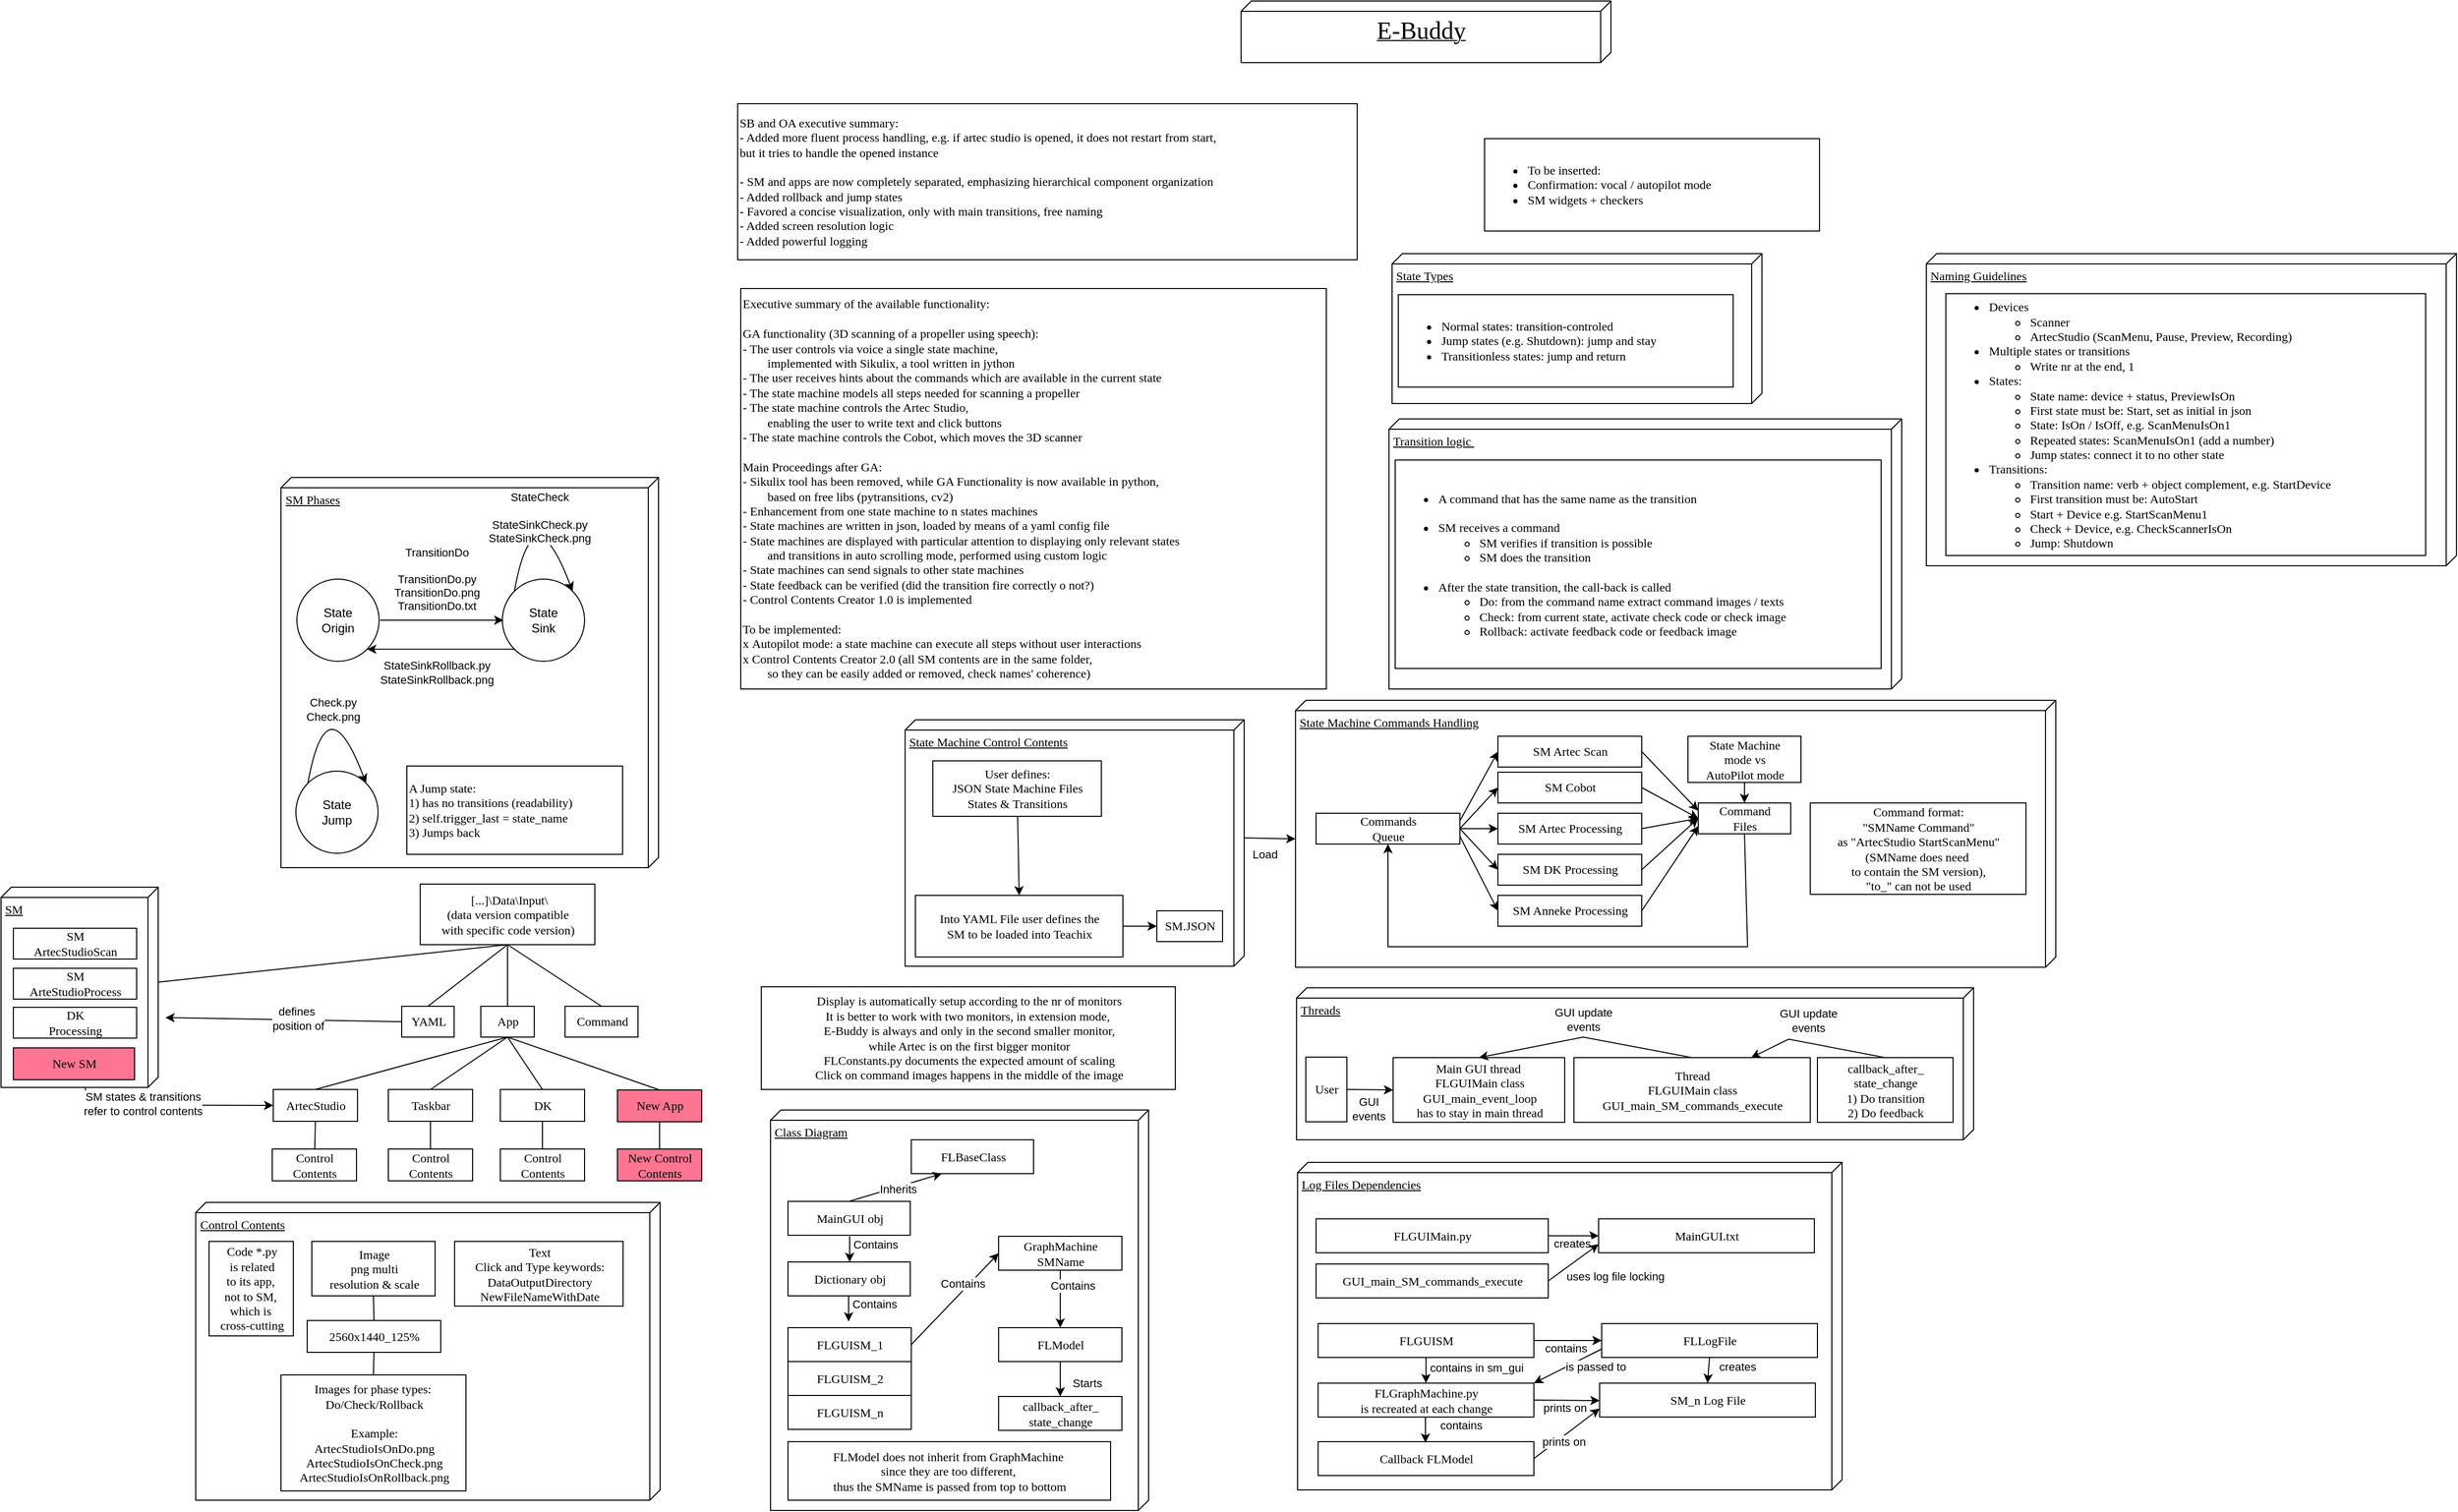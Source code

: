 <mxfile version="24.7.6">
  <diagram name="Page-1" id="5f0bae14-7c28-e335-631c-24af17079c00">
    <mxGraphModel dx="2854" dy="1713" grid="1" gridSize="10" guides="1" tooltips="1" connect="1" arrows="1" fold="1" page="1" pageScale="1" pageWidth="1100" pageHeight="850" background="none" math="0" shadow="0">
      <root>
        <mxCell id="0" />
        <mxCell id="1" parent="0" />
        <mxCell id="FyrezDLdz2w5cdfSxxZt-1" value="&lt;span style=&quot;text-align: center;&quot;&gt;SM Phases&lt;/span&gt;" style="verticalAlign=top;align=left;spacingTop=8;spacingLeft=2;spacingRight=12;shape=cube;size=10;direction=south;fontStyle=4;html=1;rounded=0;shadow=0;comic=0;labelBackgroundColor=none;strokeWidth=1;fontFamily=Verdana;fontSize=12" parent="1" vertex="1">
          <mxGeometry x="-747.5" y="-186" width="367.5" height="380" as="geometry" />
        </mxCell>
        <mxCell id="ofV2cb6MHvZtfFoswOe7-8" value="Control Contents" style="verticalAlign=top;align=left;spacingTop=8;spacingLeft=2;spacingRight=12;shape=cube;size=10;direction=south;fontStyle=4;html=1;rounded=0;shadow=0;comic=0;labelBackgroundColor=none;strokeWidth=1;fontFamily=Verdana;fontSize=12" parent="1" vertex="1">
          <mxGeometry x="-830.5" y="520" width="452" height="290" as="geometry" />
        </mxCell>
        <mxCell id="AY9wH07KmgAVZhraWsbL-15" value="Class Diagram" style="verticalAlign=top;align=left;spacingTop=8;spacingLeft=2;spacingRight=12;shape=cube;size=10;direction=south;fontStyle=4;html=1;rounded=0;shadow=0;comic=0;labelBackgroundColor=none;strokeWidth=1;fontFamily=Verdana;fontSize=12" parent="1" vertex="1">
          <mxGeometry x="-271" y="430" width="368" height="390" as="geometry" />
        </mxCell>
        <mxCell id="AY9wH07KmgAVZhraWsbL-14" value="Log Files Dependencies" style="verticalAlign=top;align=left;spacingTop=8;spacingLeft=2;spacingRight=12;shape=cube;size=10;direction=south;fontStyle=4;html=1;rounded=0;shadow=0;comic=0;labelBackgroundColor=none;strokeWidth=1;fontFamily=Verdana;fontSize=12" parent="1" vertex="1">
          <mxGeometry x="242" y="481" width="530" height="319" as="geometry" />
        </mxCell>
        <mxCell id="AY9wH07KmgAVZhraWsbL-13" value="Threads" style="verticalAlign=top;align=left;spacingTop=8;spacingLeft=2;spacingRight=12;shape=cube;size=10;direction=south;fontStyle=4;html=1;rounded=0;shadow=0;comic=0;labelBackgroundColor=none;strokeWidth=1;fontFamily=Verdana;fontSize=12" parent="1" vertex="1">
          <mxGeometry x="241" y="311" width="659" height="148" as="geometry" />
        </mxCell>
        <mxCell id="39150e848f15840c-2" value="State Machine Commands Handling" style="verticalAlign=top;align=left;spacingTop=8;spacingLeft=2;spacingRight=12;shape=cube;size=10;direction=south;fontStyle=4;html=1;rounded=0;shadow=0;comic=0;labelBackgroundColor=none;strokeWidth=1;fontFamily=Verdana;fontSize=12" parent="1" vertex="1">
          <mxGeometry x="240" y="31" width="740" height="260" as="geometry" />
        </mxCell>
        <mxCell id="39150e848f15840c-1" value="State Machine Control Contents" style="verticalAlign=top;align=left;spacingTop=8;spacingLeft=2;spacingRight=12;shape=cube;size=10;direction=south;fontStyle=4;html=1;rounded=0;shadow=0;comic=0;labelBackgroundColor=none;strokeWidth=1;fontFamily=Verdana;fontSize=12" parent="1" vertex="1">
          <mxGeometry x="-140" y="50" width="330" height="240" as="geometry" />
        </mxCell>
        <mxCell id="39150e848f15840c-4" value="&lt;div&gt;&lt;span style=&quot;background-color: initial;&quot;&gt;User defines:&lt;/span&gt;&lt;/div&gt;&lt;div&gt;JSON State Machine Files&lt;/div&gt;&lt;div&gt;States &amp;amp; Transitions&lt;/div&gt;" style="html=1;rounded=0;shadow=0;comic=0;labelBackgroundColor=none;strokeWidth=1;fontFamily=Verdana;fontSize=12;align=center;" parent="1" vertex="1">
          <mxGeometry x="-113" y="90" width="164" height="54" as="geometry" />
        </mxCell>
        <mxCell id="W2CoI75CdyUiyKa4dSAK-4" value="" style="endArrow=classic;html=1;rounded=0;entryX=0.5;entryY=0;entryDx=0;entryDy=0;" parent="1" source="39150e848f15840c-4" target="W2CoI75CdyUiyKa4dSAK-45" edge="1">
          <mxGeometry width="50" height="50" relative="1" as="geometry">
            <mxPoint x="233" y="390" as="sourcePoint" />
            <mxPoint x="283" y="340" as="targetPoint" />
          </mxGeometry>
        </mxCell>
        <mxCell id="W2CoI75CdyUiyKa4dSAK-7" value="&lt;div&gt;SM Artec Scan&lt;/div&gt;" style="html=1;rounded=0;shadow=0;comic=0;labelBackgroundColor=none;strokeWidth=1;fontFamily=Verdana;fontSize=12;align=center;" parent="1" vertex="1">
          <mxGeometry x="437" y="66" width="140" height="30" as="geometry" />
        </mxCell>
        <mxCell id="W2CoI75CdyUiyKa4dSAK-8" value="&lt;div&gt;SM Artec Processing&lt;/div&gt;" style="html=1;rounded=0;shadow=0;comic=0;labelBackgroundColor=none;strokeWidth=1;fontFamily=Verdana;fontSize=12;align=center;" parent="1" vertex="1">
          <mxGeometry x="437" y="141" width="140" height="30" as="geometry" />
        </mxCell>
        <mxCell id="W2CoI75CdyUiyKa4dSAK-9" value="&lt;div&gt;SM Cobot&lt;/div&gt;" style="html=1;rounded=0;shadow=0;comic=0;labelBackgroundColor=none;strokeWidth=1;fontFamily=Verdana;fontSize=12;align=center;" parent="1" vertex="1">
          <mxGeometry x="437" y="101" width="140" height="30" as="geometry" />
        </mxCell>
        <mxCell id="W2CoI75CdyUiyKa4dSAK-10" value="&lt;div&gt;SM DK Processing&lt;/div&gt;" style="html=1;rounded=0;shadow=0;comic=0;labelBackgroundColor=none;strokeWidth=1;fontFamily=Verdana;fontSize=12;align=center;" parent="1" vertex="1">
          <mxGeometry x="437" y="181" width="140" height="30" as="geometry" />
        </mxCell>
        <mxCell id="W2CoI75CdyUiyKa4dSAK-11" value="&lt;div&gt;SM Anneke&lt;span style=&quot;background-color: initial;&quot;&gt;&amp;nbsp;Processing&lt;/span&gt;&lt;/div&gt;" style="html=1;rounded=0;shadow=0;comic=0;labelBackgroundColor=none;strokeWidth=1;fontFamily=Verdana;fontSize=12;align=center;" parent="1" vertex="1">
          <mxGeometry x="437" y="221" width="140" height="30" as="geometry" />
        </mxCell>
        <mxCell id="W2CoI75CdyUiyKa4dSAK-12" value="&lt;div&gt;Command&lt;/div&gt;&lt;div&gt;Files&lt;/div&gt;" style="html=1;rounded=0;shadow=0;comic=0;labelBackgroundColor=none;strokeWidth=1;fontFamily=Verdana;fontSize=12;align=center;" parent="1" vertex="1">
          <mxGeometry x="632" y="131" width="90" height="30" as="geometry" />
        </mxCell>
        <mxCell id="W2CoI75CdyUiyKa4dSAK-13" value="&lt;div&gt;Commands&lt;/div&gt;&lt;div&gt;Queue&lt;/div&gt;" style="html=1;rounded=0;shadow=0;comic=0;labelBackgroundColor=none;strokeWidth=1;fontFamily=Verdana;fontSize=12;align=center;" parent="1" vertex="1">
          <mxGeometry x="260" y="141" width="140" height="30" as="geometry" />
        </mxCell>
        <mxCell id="W2CoI75CdyUiyKa4dSAK-23" value="" style="endArrow=classic;html=1;rounded=0;exitX=1;exitY=0.5;exitDx=0;exitDy=0;entryX=0;entryY=0.75;entryDx=0;entryDy=0;" parent="1" source="W2CoI75CdyUiyKa4dSAK-11" target="W2CoI75CdyUiyKa4dSAK-12" edge="1">
          <mxGeometry width="50" height="50" relative="1" as="geometry">
            <mxPoint x="157" y="96" as="sourcePoint" />
            <mxPoint x="427" y="161" as="targetPoint" />
            <Array as="points" />
          </mxGeometry>
        </mxCell>
        <mxCell id="W2CoI75CdyUiyKa4dSAK-27" value="" style="endArrow=classic;html=1;rounded=0;entryX=0.5;entryY=1;entryDx=0;entryDy=0;exitX=0.5;exitY=1;exitDx=0;exitDy=0;" parent="1" source="W2CoI75CdyUiyKa4dSAK-12" target="W2CoI75CdyUiyKa4dSAK-13" edge="1">
          <mxGeometry width="50" height="50" relative="1" as="geometry">
            <mxPoint x="600" y="461" as="sourcePoint" />
            <mxPoint x="650" y="411" as="targetPoint" />
            <Array as="points">
              <mxPoint x="680" y="271" />
              <mxPoint x="330" y="271" />
            </Array>
          </mxGeometry>
        </mxCell>
        <mxCell id="W2CoI75CdyUiyKa4dSAK-28" value="" style="endArrow=classic;html=1;rounded=0;exitX=1;exitY=0.5;exitDx=0;exitDy=0;entryX=0;entryY=0.5;entryDx=0;entryDy=0;" parent="1" source="W2CoI75CdyUiyKa4dSAK-10" target="W2CoI75CdyUiyKa4dSAK-12" edge="1">
          <mxGeometry width="50" height="50" relative="1" as="geometry">
            <mxPoint x="587" y="239" as="sourcePoint" />
            <mxPoint x="642" y="164" as="targetPoint" />
            <Array as="points" />
          </mxGeometry>
        </mxCell>
        <mxCell id="W2CoI75CdyUiyKa4dSAK-29" value="" style="endArrow=classic;html=1;rounded=0;exitX=1;exitY=0.5;exitDx=0;exitDy=0;entryX=0;entryY=0.5;entryDx=0;entryDy=0;" parent="1" source="W2CoI75CdyUiyKa4dSAK-8" target="W2CoI75CdyUiyKa4dSAK-12" edge="1">
          <mxGeometry width="50" height="50" relative="1" as="geometry">
            <mxPoint x="587" y="206" as="sourcePoint" />
            <mxPoint x="642" y="156" as="targetPoint" />
            <Array as="points" />
          </mxGeometry>
        </mxCell>
        <mxCell id="W2CoI75CdyUiyKa4dSAK-30" value="" style="endArrow=classic;html=1;rounded=0;exitX=1;exitY=0.5;exitDx=0;exitDy=0;entryX=0;entryY=0.5;entryDx=0;entryDy=0;" parent="1" source="W2CoI75CdyUiyKa4dSAK-9" target="W2CoI75CdyUiyKa4dSAK-12" edge="1">
          <mxGeometry width="50" height="50" relative="1" as="geometry">
            <mxPoint x="587" y="166" as="sourcePoint" />
            <mxPoint x="642" y="156" as="targetPoint" />
            <Array as="points" />
          </mxGeometry>
        </mxCell>
        <mxCell id="W2CoI75CdyUiyKa4dSAK-31" value="" style="endArrow=classic;html=1;rounded=0;exitX=1;exitY=0.5;exitDx=0;exitDy=0;entryX=0;entryY=0.25;entryDx=0;entryDy=0;" parent="1" source="W2CoI75CdyUiyKa4dSAK-7" target="W2CoI75CdyUiyKa4dSAK-12" edge="1">
          <mxGeometry width="50" height="50" relative="1" as="geometry">
            <mxPoint x="587" y="126" as="sourcePoint" />
            <mxPoint x="630" y="151" as="targetPoint" />
            <Array as="points" />
          </mxGeometry>
        </mxCell>
        <mxCell id="W2CoI75CdyUiyKa4dSAK-33" value="" style="endArrow=classic;html=1;rounded=0;exitX=1;exitY=0.5;exitDx=0;exitDy=0;entryX=0;entryY=0.5;entryDx=0;entryDy=0;" parent="1" source="W2CoI75CdyUiyKa4dSAK-13" target="W2CoI75CdyUiyKa4dSAK-10" edge="1">
          <mxGeometry width="50" height="50" relative="1" as="geometry">
            <mxPoint x="764" y="521" as="sourcePoint" />
            <mxPoint x="819" y="439" as="targetPoint" />
            <Array as="points" />
          </mxGeometry>
        </mxCell>
        <mxCell id="W2CoI75CdyUiyKa4dSAK-34" value="" style="endArrow=classic;html=1;rounded=0;entryX=0;entryY=0.5;entryDx=0;entryDy=0;" parent="1" target="W2CoI75CdyUiyKa4dSAK-8" edge="1">
          <mxGeometry width="50" height="50" relative="1" as="geometry">
            <mxPoint x="400" y="156" as="sourcePoint" />
            <mxPoint x="819" y="431" as="targetPoint" />
            <Array as="points" />
          </mxGeometry>
        </mxCell>
        <mxCell id="W2CoI75CdyUiyKa4dSAK-35" value="" style="endArrow=classic;html=1;rounded=0;entryX=0;entryY=0.5;entryDx=0;entryDy=0;" parent="1" target="W2CoI75CdyUiyKa4dSAK-9" edge="1">
          <mxGeometry width="50" height="50" relative="1" as="geometry">
            <mxPoint x="400" y="156" as="sourcePoint" />
            <mxPoint x="819" y="431" as="targetPoint" />
            <Array as="points" />
          </mxGeometry>
        </mxCell>
        <mxCell id="W2CoI75CdyUiyKa4dSAK-36" value="" style="endArrow=classic;html=1;rounded=0;exitX=1;exitY=0.25;exitDx=0;exitDy=0;entryX=0;entryY=0.5;entryDx=0;entryDy=0;" parent="1" source="W2CoI75CdyUiyKa4dSAK-13" target="W2CoI75CdyUiyKa4dSAK-7" edge="1">
          <mxGeometry width="50" height="50" relative="1" as="geometry">
            <mxPoint x="764" y="366" as="sourcePoint" />
            <mxPoint x="880" y="331" as="targetPoint" />
            <Array as="points" />
          </mxGeometry>
        </mxCell>
        <mxCell id="W2CoI75CdyUiyKa4dSAK-37" value="" style="endArrow=classic;html=1;rounded=0;exitX=1;exitY=0.75;exitDx=0;exitDy=0;entryX=0;entryY=0.5;entryDx=0;entryDy=0;" parent="1" source="W2CoI75CdyUiyKa4dSAK-13" target="W2CoI75CdyUiyKa4dSAK-11" edge="1">
          <mxGeometry width="50" height="50" relative="1" as="geometry">
            <mxPoint x="410" y="166" as="sourcePoint" />
            <mxPoint x="447" y="206" as="targetPoint" />
            <Array as="points" />
          </mxGeometry>
        </mxCell>
        <mxCell id="W2CoI75CdyUiyKa4dSAK-38" value="&lt;div&gt;State Machine&lt;/div&gt;&lt;div&gt;mode vs&lt;/div&gt;&lt;div&gt;AutoPilot mode&lt;/div&gt;" style="html=1;rounded=0;shadow=0;comic=0;labelBackgroundColor=none;strokeWidth=1;fontFamily=Verdana;fontSize=12;align=center;" parent="1" vertex="1">
          <mxGeometry x="622" y="66" width="110" height="45" as="geometry" />
        </mxCell>
        <mxCell id="W2CoI75CdyUiyKa4dSAK-39" value="" style="endArrow=classic;html=1;rounded=0;exitX=0.5;exitY=1;exitDx=0;exitDy=0;entryX=0.5;entryY=0;entryDx=0;entryDy=0;" parent="1" source="W2CoI75CdyUiyKa4dSAK-38" target="W2CoI75CdyUiyKa4dSAK-12" edge="1">
          <mxGeometry width="50" height="50" relative="1" as="geometry">
            <mxPoint x="587" y="91" as="sourcePoint" />
            <mxPoint x="642" y="149" as="targetPoint" />
            <Array as="points" />
          </mxGeometry>
        </mxCell>
        <mxCell id="W2CoI75CdyUiyKa4dSAK-40" value="" style="endArrow=classic;html=1;rounded=0;exitX=0;exitY=0;exitDx=115;exitDy=0;entryX=0;entryY=0;entryDx=135;entryDy=740;entryPerimeter=0;exitPerimeter=0;" parent="1" source="39150e848f15840c-1" target="39150e848f15840c-2" edge="1">
          <mxGeometry width="50" height="50" relative="1" as="geometry">
            <mxPoint x="220" y="290" as="sourcePoint" />
            <mxPoint x="270" y="240" as="targetPoint" />
          </mxGeometry>
        </mxCell>
        <mxCell id="W2CoI75CdyUiyKa4dSAK-41" value="Load" style="edgeLabel;html=1;align=center;verticalAlign=middle;resizable=0;points=[];" parent="W2CoI75CdyUiyKa4dSAK-40" vertex="1" connectable="0">
          <mxGeometry x="0.325" y="-1" relative="1" as="geometry">
            <mxPoint x="-13" y="14" as="offset" />
          </mxGeometry>
        </mxCell>
        <mxCell id="W2CoI75CdyUiyKa4dSAK-45" value="&lt;div&gt;&lt;span style=&quot;background-color: initial;&quot;&gt;Into YAML File u&lt;/span&gt;ser defines the&lt;/div&gt;&lt;div&gt;&lt;span style=&quot;background-color: initial;&quot;&gt;SM to be loaded into Teachix&lt;/span&gt;&lt;/div&gt;" style="html=1;rounded=0;shadow=0;comic=0;labelBackgroundColor=none;strokeWidth=1;fontFamily=Verdana;fontSize=12;align=center;" parent="1" vertex="1">
          <mxGeometry x="-130" y="221" width="202" height="60" as="geometry" />
        </mxCell>
        <mxCell id="W2CoI75CdyUiyKa4dSAK-48" value="&lt;div&gt;FLGraphMachine.py&lt;/div&gt;&lt;div&gt;is recreated at each change&lt;/div&gt;" style="html=1;rounded=0;shadow=0;comic=0;labelBackgroundColor=none;strokeWidth=1;fontFamily=Verdana;fontSize=12;align=center;" parent="1" vertex="1">
          <mxGeometry x="262" y="696" width="210" height="33" as="geometry" />
        </mxCell>
        <mxCell id="W2CoI75CdyUiyKa4dSAK-49" value="&lt;div&gt;&lt;span style=&quot;background-color: initial;&quot;&gt;Callback&amp;nbsp;&lt;/span&gt;FLModel&lt;/div&gt;" style="html=1;rounded=0;shadow=0;comic=0;labelBackgroundColor=none;strokeWidth=1;fontFamily=Verdana;fontSize=12;align=center;" parent="1" vertex="1">
          <mxGeometry x="262" y="753" width="210" height="33" as="geometry" />
        </mxCell>
        <mxCell id="W2CoI75CdyUiyKa4dSAK-50" value="&lt;div&gt;FLGUISM&lt;/div&gt;" style="html=1;rounded=0;shadow=0;comic=0;labelBackgroundColor=none;strokeWidth=1;fontFamily=Verdana;fontSize=12;align=center;" parent="1" vertex="1">
          <mxGeometry x="262" y="638" width="210" height="33" as="geometry" />
        </mxCell>
        <mxCell id="W2CoI75CdyUiyKa4dSAK-51" value="&lt;div&gt;SM_n Log File&lt;/div&gt;" style="html=1;rounded=0;shadow=0;comic=0;labelBackgroundColor=none;strokeWidth=1;fontFamily=Verdana;fontSize=12;align=center;" parent="1" vertex="1">
          <mxGeometry x="536" y="696" width="210" height="33" as="geometry" />
        </mxCell>
        <mxCell id="W2CoI75CdyUiyKa4dSAK-52" value="" style="endArrow=classic;html=1;rounded=0;entryX=0.5;entryY=0;entryDx=0;entryDy=0;exitX=0.5;exitY=1;exitDx=0;exitDy=0;" parent="1" source="W2CoI75CdyUiyKa4dSAK-50" target="W2CoI75CdyUiyKa4dSAK-48" edge="1">
          <mxGeometry width="50" height="50" relative="1" as="geometry">
            <mxPoint x="332" y="506" as="sourcePoint" />
            <mxPoint x="519" y="331" as="targetPoint" />
          </mxGeometry>
        </mxCell>
        <mxCell id="W2CoI75CdyUiyKa4dSAK-53" value="contains in sm_gui" style="edgeLabel;html=1;align=center;verticalAlign=middle;resizable=0;points=[];" parent="W2CoI75CdyUiyKa4dSAK-52" vertex="1" connectable="0">
          <mxGeometry x="0.003" y="3" relative="1" as="geometry">
            <mxPoint x="46" y="-3" as="offset" />
          </mxGeometry>
        </mxCell>
        <mxCell id="W2CoI75CdyUiyKa4dSAK-54" value="" style="endArrow=classic;html=1;rounded=0;entryX=0.5;entryY=0;entryDx=0;entryDy=0;exitX=0.5;exitY=1;exitDx=0;exitDy=0;" parent="1" edge="1">
          <mxGeometry width="50" height="50" relative="1" as="geometry">
            <mxPoint x="366.5" y="729" as="sourcePoint" />
            <mxPoint x="366.5" y="754" as="targetPoint" />
          </mxGeometry>
        </mxCell>
        <mxCell id="W2CoI75CdyUiyKa4dSAK-55" value="contains" style="edgeLabel;html=1;align=center;verticalAlign=middle;resizable=0;points=[];" parent="W2CoI75CdyUiyKa4dSAK-54" vertex="1" connectable="0">
          <mxGeometry x="0.003" y="3" relative="1" as="geometry">
            <mxPoint x="31" y="-5" as="offset" />
          </mxGeometry>
        </mxCell>
        <mxCell id="W2CoI75CdyUiyKa4dSAK-56" value="" style="endArrow=classic;html=1;rounded=0;entryX=0;entryY=0.5;entryDx=0;entryDy=0;exitX=1;exitY=0.5;exitDx=0;exitDy=0;" parent="1" source="W2CoI75CdyUiyKa4dSAK-50" target="AY9wH07KmgAVZhraWsbL-56" edge="1">
          <mxGeometry width="50" height="50" relative="1" as="geometry">
            <mxPoint x="346" y="506" as="sourcePoint" />
            <mxPoint x="533" y="331" as="targetPoint" />
          </mxGeometry>
        </mxCell>
        <mxCell id="W2CoI75CdyUiyKa4dSAK-57" value="contains" style="edgeLabel;html=1;align=center;verticalAlign=middle;resizable=0;points=[];" parent="W2CoI75CdyUiyKa4dSAK-56" vertex="1" connectable="0">
          <mxGeometry x="0.003" y="3" relative="1" as="geometry">
            <mxPoint x="-2" y="10" as="offset" />
          </mxGeometry>
        </mxCell>
        <mxCell id="W2CoI75CdyUiyKa4dSAK-58" value="" style="endArrow=classic;html=1;rounded=0;exitX=1;exitY=0.5;exitDx=0;exitDy=0;" parent="1" source="W2CoI75CdyUiyKa4dSAK-48" edge="1">
          <mxGeometry width="50" height="50" relative="1" as="geometry">
            <mxPoint x="496" y="665" as="sourcePoint" />
            <mxPoint x="536" y="713" as="targetPoint" />
          </mxGeometry>
        </mxCell>
        <mxCell id="W2CoI75CdyUiyKa4dSAK-59" value="prints on" style="edgeLabel;html=1;align=center;verticalAlign=middle;resizable=0;points=[];" parent="W2CoI75CdyUiyKa4dSAK-58" vertex="1" connectable="0">
          <mxGeometry x="0.003" y="3" relative="1" as="geometry">
            <mxPoint x="-2" y="10" as="offset" />
          </mxGeometry>
        </mxCell>
        <mxCell id="W2CoI75CdyUiyKa4dSAK-60" value="" style="endArrow=classic;html=1;rounded=0;exitX=1;exitY=0.5;exitDx=0;exitDy=0;entryX=0;entryY=0.75;entryDx=0;entryDy=0;" parent="1" source="W2CoI75CdyUiyKa4dSAK-49" target="W2CoI75CdyUiyKa4dSAK-51" edge="1">
          <mxGeometry width="50" height="50" relative="1" as="geometry">
            <mxPoint x="496" y="723" as="sourcePoint" />
            <mxPoint x="546" y="723" as="targetPoint" />
          </mxGeometry>
        </mxCell>
        <mxCell id="W2CoI75CdyUiyKa4dSAK-61" value="prints on" style="edgeLabel;html=1;align=center;verticalAlign=middle;resizable=0;points=[];" parent="W2CoI75CdyUiyKa4dSAK-60" vertex="1" connectable="0">
          <mxGeometry x="0.003" y="3" relative="1" as="geometry">
            <mxPoint x="-2" y="10" as="offset" />
          </mxGeometry>
        </mxCell>
        <mxCell id="AY9wH07KmgAVZhraWsbL-1" value="&lt;div&gt;MainGUI obj&lt;/div&gt;" style="html=1;rounded=0;shadow=0;comic=0;labelBackgroundColor=none;strokeWidth=1;fontFamily=Verdana;fontSize=12;align=center;" parent="1" vertex="1">
          <mxGeometry x="-254" y="519" width="119" height="33" as="geometry" />
        </mxCell>
        <mxCell id="AY9wH07KmgAVZhraWsbL-2" value="&lt;div&gt;Dictionary obj&lt;/div&gt;" style="html=1;rounded=0;shadow=0;comic=0;labelBackgroundColor=none;strokeWidth=1;fontFamily=Verdana;fontSize=12;align=center;" parent="1" vertex="1">
          <mxGeometry x="-254" y="578" width="119" height="33" as="geometry" />
        </mxCell>
        <mxCell id="AY9wH07KmgAVZhraWsbL-3" value="&lt;div&gt;FLGUISM_1&lt;/div&gt;" style="html=1;rounded=0;shadow=0;comic=0;labelBackgroundColor=none;strokeWidth=1;fontFamily=Verdana;fontSize=12;align=center;" parent="1" vertex="1">
          <mxGeometry x="-254" y="642" width="120" height="33" as="geometry" />
        </mxCell>
        <mxCell id="AY9wH07KmgAVZhraWsbL-4" value="&lt;div&gt;FLGUISM_2&lt;/div&gt;" style="html=1;rounded=0;shadow=0;comic=0;labelBackgroundColor=none;strokeWidth=1;fontFamily=Verdana;fontSize=12;align=center;" parent="1" vertex="1">
          <mxGeometry x="-254" y="675" width="120" height="33" as="geometry" />
        </mxCell>
        <mxCell id="AY9wH07KmgAVZhraWsbL-5" value="&lt;div&gt;FLGUISM_n&lt;/div&gt;" style="html=1;rounded=0;shadow=0;comic=0;labelBackgroundColor=none;strokeWidth=1;fontFamily=Verdana;fontSize=12;align=center;" parent="1" vertex="1">
          <mxGeometry x="-254" y="708" width="120" height="33" as="geometry" />
        </mxCell>
        <mxCell id="AY9wH07KmgAVZhraWsbL-7" value="" style="endArrow=classic;html=1;rounded=0;entryX=0.5;entryY=0;entryDx=0;entryDy=0;exitX=0.5;exitY=1;exitDx=0;exitDy=0;" parent="1" edge="1">
          <mxGeometry width="50" height="50" relative="1" as="geometry">
            <mxPoint x="-194" y="553" as="sourcePoint" />
            <mxPoint x="-194" y="578" as="targetPoint" />
          </mxGeometry>
        </mxCell>
        <mxCell id="AY9wH07KmgAVZhraWsbL-8" value="Contains" style="edgeLabel;html=1;align=center;verticalAlign=middle;resizable=0;points=[];" parent="AY9wH07KmgAVZhraWsbL-7" vertex="1" connectable="0">
          <mxGeometry x="0.003" y="3" relative="1" as="geometry">
            <mxPoint x="22" y="-5" as="offset" />
          </mxGeometry>
        </mxCell>
        <mxCell id="AY9wH07KmgAVZhraWsbL-10" value="" style="endArrow=classic;html=1;rounded=0;entryX=0.5;entryY=0;entryDx=0;entryDy=0;exitX=0.5;exitY=1;exitDx=0;exitDy=0;" parent="1" edge="1">
          <mxGeometry width="50" height="50" relative="1" as="geometry">
            <mxPoint x="-195" y="611" as="sourcePoint" />
            <mxPoint x="-195" y="636" as="targetPoint" />
          </mxGeometry>
        </mxCell>
        <mxCell id="AY9wH07KmgAVZhraWsbL-11" value="Contains" style="edgeLabel;html=1;align=center;verticalAlign=middle;resizable=0;points=[];" parent="AY9wH07KmgAVZhraWsbL-10" vertex="1" connectable="0">
          <mxGeometry x="0.003" y="3" relative="1" as="geometry">
            <mxPoint x="22" y="-5" as="offset" />
          </mxGeometry>
        </mxCell>
        <mxCell id="W2CoI75CdyUiyKa4dSAK-44" value="&lt;div&gt;Thread&lt;/div&gt;&lt;div&gt;FLGUIMain class&lt;br&gt;&lt;/div&gt;&lt;div&gt;GUI_main_SM_commands_execute&lt;/div&gt;" style="html=1;rounded=0;shadow=0;comic=0;labelBackgroundColor=none;strokeWidth=1;fontFamily=Verdana;fontSize=12;align=center;" parent="1" vertex="1">
          <mxGeometry x="511" y="379" width="230" height="63" as="geometry" />
        </mxCell>
        <mxCell id="W2CoI75CdyUiyKa4dSAK-43" value="&lt;div&gt;Main GUI thread&amp;nbsp;&lt;/div&gt;&lt;div&gt;FLGUIMain class&lt;/div&gt;&lt;div&gt;GUI_&lt;span style=&quot;background-color: initial;&quot;&gt;main_event_loop&lt;/span&gt;&lt;/div&gt;&lt;div&gt;has to stay in main thread&lt;span style=&quot;background-color: initial;&quot;&gt;&lt;br&gt;&lt;/span&gt;&lt;/div&gt;" style="html=1;rounded=0;shadow=0;comic=0;labelBackgroundColor=none;strokeWidth=1;fontFamily=Verdana;fontSize=12;align=center;" parent="1" vertex="1">
          <mxGeometry x="335" y="379" width="167" height="63" as="geometry" />
        </mxCell>
        <mxCell id="AY9wH07KmgAVZhraWsbL-16" value="&lt;div&gt;Display is automatically setup according to the nr of monitors&lt;/div&gt;&lt;div&gt;It is better to work with two monitors,&amp;nbsp;&lt;span style=&quot;background-color: initial;&quot;&gt;in extension mode,&amp;nbsp;&lt;/span&gt;&lt;/div&gt;&lt;div&gt;E-Buddy is always and only in the second smaller monitor,&lt;/div&gt;&lt;div&gt;while Artec is on the first bigger monitor&lt;/div&gt;&lt;div&gt;FLConstants.py documents the expected amount of scaling&lt;/div&gt;&lt;div&gt;Click on command images happens in the middle of the image&lt;br&gt;&lt;/div&gt;" style="html=1;rounded=0;shadow=0;comic=0;labelBackgroundColor=none;strokeWidth=1;fontFamily=Verdana;fontSize=12;align=center;" parent="1" vertex="1">
          <mxGeometry x="-280" y="310" width="403" height="100" as="geometry" />
        </mxCell>
        <mxCell id="AY9wH07KmgAVZhraWsbL-18" value="&lt;div&gt;Executive summary of the available functionality:&lt;/div&gt;&lt;div&gt;&lt;br&gt;&lt;/div&gt;&lt;div&gt;GA functionality (3D scanning of a propeller using speech):&lt;/div&gt;&lt;div&gt;- The user controls via voice a single state machine,&amp;nbsp;&lt;/div&gt;&lt;div&gt;&lt;span style=&quot;white-space: pre;&quot;&gt;&#x9;&lt;/span&gt;implemented with Sikulix,&amp;nbsp;&lt;span style=&quot;background-color: initial;&quot;&gt;a tool written in jython&lt;/span&gt;&lt;/div&gt;&lt;div&gt;- The user receives hints about the commands which are&amp;nbsp;&lt;span style=&quot;background-color: initial;&quot;&gt;available in the current state&lt;/span&gt;&lt;br&gt;&lt;/div&gt;&lt;div&gt;- The state machine models all steps needed for scanning a propeller&lt;br&gt;&lt;/div&gt;&lt;div&gt;- The state machine controls the Artec Studio,&amp;nbsp;&lt;/div&gt;&lt;div&gt;&lt;span style=&quot;white-space: pre;&quot;&gt;&#x9;&lt;/span&gt;enabling the user to write text and click buttons&amp;nbsp;&lt;/div&gt;&lt;div&gt;- The state machine&amp;nbsp;&lt;span style=&quot;background-color: initial;&quot;&gt;controls the Cobot, which moves the 3D scanner&lt;/span&gt;&lt;/div&gt;&lt;div&gt;&lt;br&gt;&lt;/div&gt;&lt;div&gt;Main Proceedings after GA:&lt;/div&gt;&lt;div&gt;- Sikulix tool has been removed, while&amp;nbsp;&lt;span style=&quot;background-color: initial;&quot;&gt;GA Functionality is now available&lt;/span&gt;&lt;span style=&quot;background-color: initial;&quot;&gt;&amp;nbsp;in python, &lt;br&gt;&lt;span style=&quot;white-space: pre;&quot;&gt;&#x9;&lt;/span&gt;based on free libs (p&lt;/span&gt;&lt;span style=&quot;background-color: initial;&quot;&gt;ytransitions,&amp;nbsp;&lt;/span&gt;&lt;span style=&quot;background-color: initial;&quot;&gt;cv2)&lt;/span&gt;&lt;/div&gt;&lt;div style=&quot;&quot;&gt;- Enhancement from one state machine to n states machines&lt;/div&gt;&lt;div style=&quot;&quot;&gt;- State machines are written in json, loaded by means of a yaml config file&lt;/div&gt;&lt;div style=&quot;&quot;&gt;- State machines are displayed with particular attention to displaying on&lt;span style=&quot;background-color: initial;&quot;&gt;ly relevant states&amp;nbsp;&lt;/span&gt;&lt;/div&gt;&lt;div style=&quot;&quot;&gt;&lt;span style=&quot;background-color: initial;&quot;&gt;&lt;span style=&quot;white-space: pre;&quot;&gt;&#x9;&lt;/span&gt;and transitions in auto scrolling mode, performed using custom logic&lt;/span&gt;&lt;/div&gt;&lt;div style=&quot;&quot;&gt;- State machines can send signals to other state machines&lt;/div&gt;&lt;div style=&quot;&quot;&gt;- State feedback can be verified (did the transition fire correctly o not?)&lt;/div&gt;&lt;div style=&quot;&quot;&gt;-&amp;nbsp;&lt;span style=&quot;background-color: initial;&quot;&gt;Control Contents Creator 1.0 is implemented&lt;/span&gt;&lt;/div&gt;&lt;div style=&quot;&quot;&gt;&lt;span style=&quot;background-color: initial;&quot;&gt;&lt;br&gt;&lt;/span&gt;&lt;/div&gt;&lt;div style=&quot;&quot;&gt;To be implemented:&lt;/div&gt;&lt;div style=&quot;&quot;&gt;x&amp;nbsp;&lt;span style=&quot;background-color: initial;&quot;&gt;Autopilot mode: a&lt;/span&gt;&lt;span style=&quot;background-color: initial;&quot;&gt;&amp;nbsp;state machine can execute all steps without user interactions&lt;/span&gt;&lt;/div&gt;&lt;div style=&quot;&quot;&gt;x Control Contents Creator 2.0 (all SM contents are in the same folder,&amp;nbsp;&lt;/div&gt;&lt;div style=&quot;&quot;&gt;&lt;span style=&quot;white-space: pre;&quot;&gt;&#x9;&lt;/span&gt;so they can be easily added or removed, check names&#39; coherence)&lt;/div&gt;" style="html=1;rounded=0;shadow=0;comic=0;labelBackgroundColor=none;strokeWidth=1;fontFamily=Verdana;fontSize=12;align=left;" parent="1" vertex="1">
          <mxGeometry x="-300" y="-370" width="570" height="390" as="geometry" />
        </mxCell>
        <mxCell id="AY9wH07KmgAVZhraWsbL-23" value="State&lt;span style=&quot;background-color: initial;&quot;&gt;&amp;nbsp;Types&lt;/span&gt;" style="verticalAlign=top;align=left;spacingTop=8;spacingLeft=2;spacingRight=12;shape=cube;size=10;direction=south;fontStyle=4;html=1;rounded=0;shadow=0;comic=0;labelBackgroundColor=none;strokeWidth=1;fontFamily=Verdana;fontSize=12" parent="1" vertex="1">
          <mxGeometry x="334" y="-404" width="360" height="146" as="geometry" />
        </mxCell>
        <mxCell id="AY9wH07KmgAVZhraWsbL-22" value="&lt;div&gt;&lt;ul&gt;&lt;li&gt;&lt;span style=&quot;background-color: initial;&quot;&gt;Normal states: transition-controled&lt;/span&gt;&lt;/li&gt;&lt;li&gt;Jump states (e.g. Shutdown): jump and stay&lt;/li&gt;&lt;li&gt;Transitionless states: jump and return&lt;/li&gt;&lt;/ul&gt;&lt;/div&gt;" style="html=1;rounded=0;shadow=0;comic=0;labelBackgroundColor=none;strokeWidth=1;fontFamily=Verdana;fontSize=12;align=left;" parent="1" vertex="1">
          <mxGeometry x="340" y="-364" width="326" height="90" as="geometry" />
        </mxCell>
        <mxCell id="AY9wH07KmgAVZhraWsbL-24" value="&lt;span style=&quot;font-size: 24px;&quot;&gt;E-Buddy&lt;/span&gt;" style="verticalAlign=top;align=center;spacingTop=8;spacingLeft=2;spacingRight=12;shape=cube;size=10;direction=south;fontStyle=4;html=1;rounded=0;shadow=0;comic=0;labelBackgroundColor=none;strokeWidth=1;fontFamily=Verdana;fontSize=12" parent="1" vertex="1">
          <mxGeometry x="187" y="-650" width="360" height="60" as="geometry" />
        </mxCell>
        <mxCell id="AY9wH07KmgAVZhraWsbL-25" value="&lt;div&gt;callback_after_&lt;br&gt;state_change&lt;br&gt;&lt;/div&gt;&lt;div&gt;1) Do transition&lt;/div&gt;&lt;div&gt;2) Do feedback&lt;/div&gt;" style="html=1;rounded=0;shadow=0;comic=0;labelBackgroundColor=none;strokeWidth=1;fontFamily=Verdana;fontSize=12;align=center;" parent="1" vertex="1">
          <mxGeometry x="748" y="379" width="132" height="63" as="geometry" />
        </mxCell>
        <mxCell id="AY9wH07KmgAVZhraWsbL-26" value="&lt;div&gt;FLModel&lt;/div&gt;" style="html=1;rounded=0;shadow=0;comic=0;labelBackgroundColor=none;strokeWidth=1;fontFamily=Verdana;fontSize=12;align=center;" parent="1" vertex="1">
          <mxGeometry x="-49" y="642" width="120" height="33" as="geometry" />
        </mxCell>
        <mxCell id="AY9wH07KmgAVZhraWsbL-27" value="" style="endArrow=classic;html=1;rounded=0;exitX=1;exitY=0.5;exitDx=0;exitDy=0;entryX=0;entryY=0.5;entryDx=0;entryDy=0;" parent="1" source="AY9wH07KmgAVZhraWsbL-3" target="AY9wH07KmgAVZhraWsbL-43" edge="1">
          <mxGeometry width="50" height="50" relative="1" as="geometry">
            <mxPoint x="-185" y="621" as="sourcePoint" />
            <mxPoint x="-185" y="646" as="targetPoint" />
          </mxGeometry>
        </mxCell>
        <mxCell id="AY9wH07KmgAVZhraWsbL-28" value="Contains" style="edgeLabel;html=1;align=center;verticalAlign=middle;resizable=0;points=[];" parent="AY9wH07KmgAVZhraWsbL-27" vertex="1" connectable="0">
          <mxGeometry x="0.003" y="3" relative="1" as="geometry">
            <mxPoint x="9" y="-13" as="offset" />
          </mxGeometry>
        </mxCell>
        <mxCell id="AY9wH07KmgAVZhraWsbL-29" value="&lt;div&gt;&lt;span style=&quot;background-color: initial;&quot;&gt;callback_after_&lt;br&gt;state_change&lt;/span&gt;&lt;br&gt;&lt;/div&gt;" style="html=1;rounded=0;shadow=0;comic=0;labelBackgroundColor=none;strokeWidth=1;fontFamily=Verdana;fontSize=12;align=center;fontStyle=0" parent="1" vertex="1">
          <mxGeometry x="-49" y="709" width="120" height="33" as="geometry" />
        </mxCell>
        <mxCell id="AY9wH07KmgAVZhraWsbL-30" value="" style="endArrow=classic;html=1;rounded=0;exitX=0.5;exitY=1;exitDx=0;exitDy=0;entryX=0.5;entryY=0;entryDx=0;entryDy=0;" parent="1" source="AY9wH07KmgAVZhraWsbL-26" target="AY9wH07KmgAVZhraWsbL-29" edge="1">
          <mxGeometry width="50" height="50" relative="1" as="geometry">
            <mxPoint x="-124" y="669" as="sourcePoint" />
            <mxPoint x="-39" y="669" as="targetPoint" />
          </mxGeometry>
        </mxCell>
        <mxCell id="AY9wH07KmgAVZhraWsbL-31" value="Starts" style="edgeLabel;html=1;align=center;verticalAlign=middle;resizable=0;points=[];" parent="AY9wH07KmgAVZhraWsbL-30" vertex="1" connectable="0">
          <mxGeometry x="0.003" y="3" relative="1" as="geometry">
            <mxPoint x="23" y="4" as="offset" />
          </mxGeometry>
        </mxCell>
        <mxCell id="AY9wH07KmgAVZhraWsbL-32" value="&lt;div&gt;User&lt;/div&gt;" style="html=1;rounded=0;shadow=0;comic=0;labelBackgroundColor=none;strokeWidth=1;fontFamily=Verdana;fontSize=12;align=center;" parent="1" vertex="1">
          <mxGeometry x="250" y="378.5" width="40" height="63" as="geometry" />
        </mxCell>
        <mxCell id="AY9wH07KmgAVZhraWsbL-33" value="" style="endArrow=classic;html=1;rounded=0;entryX=0;entryY=0.5;entryDx=0;entryDy=0;exitX=1;exitY=0.5;exitDx=0;exitDy=0;" parent="1" source="AY9wH07KmgAVZhraWsbL-32" target="W2CoI75CdyUiyKa4dSAK-43" edge="1">
          <mxGeometry width="50" height="50" relative="1" as="geometry">
            <mxPoint x="290" y="411" as="sourcePoint" />
            <mxPoint x="247" y="214" as="targetPoint" />
          </mxGeometry>
        </mxCell>
        <mxCell id="AY9wH07KmgAVZhraWsbL-34" value="GUI&lt;div&gt;events&lt;/div&gt;" style="edgeLabel;html=1;align=center;verticalAlign=middle;resizable=0;points=[];" parent="AY9wH07KmgAVZhraWsbL-33" vertex="1" connectable="0">
          <mxGeometry x="0.003" y="3" relative="1" as="geometry">
            <mxPoint x="-2" y="21" as="offset" />
          </mxGeometry>
        </mxCell>
        <mxCell id="AY9wH07KmgAVZhraWsbL-36" value="" style="endArrow=classic;html=1;rounded=0;entryX=0.5;entryY=0;entryDx=0;entryDy=0;exitX=0.5;exitY=0;exitDx=0;exitDy=0;" parent="1" source="W2CoI75CdyUiyKa4dSAK-44" target="W2CoI75CdyUiyKa4dSAK-43" edge="1">
          <mxGeometry width="50" height="50" relative="1" as="geometry">
            <mxPoint x="300" y="421" as="sourcePoint" />
            <mxPoint x="345" y="421" as="targetPoint" />
            <Array as="points">
              <mxPoint x="520" y="359" />
            </Array>
          </mxGeometry>
        </mxCell>
        <mxCell id="AY9wH07KmgAVZhraWsbL-37" value="GUI update&lt;div&gt;events&lt;/div&gt;" style="edgeLabel;html=1;align=center;verticalAlign=middle;resizable=0;points=[];" parent="AY9wH07KmgAVZhraWsbL-36" vertex="1" connectable="0">
          <mxGeometry x="0.003" y="3" relative="1" as="geometry">
            <mxPoint x="-2" y="-21" as="offset" />
          </mxGeometry>
        </mxCell>
        <mxCell id="AY9wH07KmgAVZhraWsbL-41" value="" style="endArrow=classic;html=1;rounded=0;entryX=0.75;entryY=0;entryDx=0;entryDy=0;exitX=0.5;exitY=0;exitDx=0;exitDy=0;" parent="1" source="AY9wH07KmgAVZhraWsbL-25" target="W2CoI75CdyUiyKa4dSAK-44" edge="1">
          <mxGeometry width="50" height="50" relative="1" as="geometry">
            <mxPoint x="950" y="111" as="sourcePoint" />
            <mxPoint x="429" y="389" as="targetPoint" />
            <Array as="points">
              <mxPoint x="720" y="361" />
            </Array>
          </mxGeometry>
        </mxCell>
        <mxCell id="AY9wH07KmgAVZhraWsbL-42" value="GUI update&lt;div&gt;events&lt;/div&gt;" style="edgeLabel;html=1;align=center;verticalAlign=middle;resizable=0;points=[];" parent="AY9wH07KmgAVZhraWsbL-41" vertex="1" connectable="0">
          <mxGeometry x="0.003" y="3" relative="1" as="geometry">
            <mxPoint x="-7" y="-26" as="offset" />
          </mxGeometry>
        </mxCell>
        <mxCell id="AY9wH07KmgAVZhraWsbL-43" value="GraphMachine&lt;div&gt;SMName&lt;/div&gt;" style="html=1;rounded=0;shadow=0;comic=0;labelBackgroundColor=none;strokeWidth=1;fontFamily=Verdana;fontSize=12;align=center;" parent="1" vertex="1">
          <mxGeometry x="-49" y="553" width="120" height="33" as="geometry" />
        </mxCell>
        <mxCell id="AY9wH07KmgAVZhraWsbL-44" value="" style="endArrow=classic;html=1;rounded=0;exitX=0.5;exitY=1;exitDx=0;exitDy=0;entryX=0.5;entryY=0;entryDx=0;entryDy=0;" parent="1" source="AY9wH07KmgAVZhraWsbL-43" target="AY9wH07KmgAVZhraWsbL-26" edge="1">
          <mxGeometry width="50" height="50" relative="1" as="geometry">
            <mxPoint x="-124" y="669" as="sourcePoint" />
            <mxPoint x="-39" y="617" as="targetPoint" />
          </mxGeometry>
        </mxCell>
        <mxCell id="AY9wH07KmgAVZhraWsbL-45" value="Contains" style="edgeLabel;html=1;align=center;verticalAlign=middle;resizable=0;points=[];" parent="AY9wH07KmgAVZhraWsbL-44" vertex="1" connectable="0">
          <mxGeometry x="0.003" y="3" relative="1" as="geometry">
            <mxPoint x="9" y="-13" as="offset" />
          </mxGeometry>
        </mxCell>
        <mxCell id="AY9wH07KmgAVZhraWsbL-48" value="&lt;div&gt;FLGUIMain.py&lt;/div&gt;" style="html=1;rounded=0;shadow=0;comic=0;labelBackgroundColor=none;strokeWidth=1;fontFamily=Verdana;fontSize=12;align=center;" parent="1" vertex="1">
          <mxGeometry x="260" y="536" width="226" height="33" as="geometry" />
        </mxCell>
        <mxCell id="AY9wH07KmgAVZhraWsbL-49" value="&lt;div&gt;MainGUI.txt&lt;/div&gt;" style="html=1;rounded=0;shadow=0;comic=0;labelBackgroundColor=none;strokeWidth=1;fontFamily=Verdana;fontSize=12;align=center;" parent="1" vertex="1">
          <mxGeometry x="535" y="536" width="210" height="33" as="geometry" />
        </mxCell>
        <mxCell id="AY9wH07KmgAVZhraWsbL-50" value="" style="endArrow=classic;html=1;rounded=0;entryX=0;entryY=0.5;entryDx=0;entryDy=0;exitX=1;exitY=0.5;exitDx=0;exitDy=0;" parent="1" source="AY9wH07KmgAVZhraWsbL-48" target="AY9wH07KmgAVZhraWsbL-49" edge="1">
          <mxGeometry width="50" height="50" relative="1" as="geometry">
            <mxPoint x="496" y="626" as="sourcePoint" />
            <mxPoint x="546" y="675" as="targetPoint" />
          </mxGeometry>
        </mxCell>
        <mxCell id="AY9wH07KmgAVZhraWsbL-51" value="creates" style="edgeLabel;html=1;align=center;verticalAlign=middle;resizable=0;points=[];" parent="AY9wH07KmgAVZhraWsbL-50" vertex="1" connectable="0">
          <mxGeometry x="0.003" y="3" relative="1" as="geometry">
            <mxPoint x="-2" y="10" as="offset" />
          </mxGeometry>
        </mxCell>
        <mxCell id="AY9wH07KmgAVZhraWsbL-53" value="" style="endArrow=classic;html=1;rounded=0;exitX=1;exitY=0.5;exitDx=0;exitDy=0;entryX=0;entryY=0.75;entryDx=0;entryDy=0;" parent="1" target="AY9wH07KmgAVZhraWsbL-49" edge="1">
          <mxGeometry width="50" height="50" relative="1" as="geometry">
            <mxPoint x="486" y="596.5" as="sourcePoint" />
            <mxPoint x="545" y="563" as="targetPoint" />
          </mxGeometry>
        </mxCell>
        <mxCell id="AY9wH07KmgAVZhraWsbL-54" value="uses log file locking" style="edgeLabel;html=1;align=center;verticalAlign=middle;resizable=0;points=[];" parent="AY9wH07KmgAVZhraWsbL-53" vertex="1" connectable="0">
          <mxGeometry x="0.003" y="3" relative="1" as="geometry">
            <mxPoint x="42" y="16" as="offset" />
          </mxGeometry>
        </mxCell>
        <mxCell id="AY9wH07KmgAVZhraWsbL-55" value="GUI_main_SM_commands_execute" style="html=1;rounded=0;shadow=0;comic=0;labelBackgroundColor=none;strokeWidth=1;fontFamily=Verdana;fontSize=12;align=center;" parent="1" vertex="1">
          <mxGeometry x="260" y="580" width="226" height="33" as="geometry" />
        </mxCell>
        <mxCell id="AY9wH07KmgAVZhraWsbL-56" value="&lt;div&gt;FLLogFile&lt;/div&gt;" style="html=1;rounded=0;shadow=0;comic=0;labelBackgroundColor=none;strokeWidth=1;fontFamily=Verdana;fontSize=12;align=center;" parent="1" vertex="1">
          <mxGeometry x="538" y="638" width="210" height="33" as="geometry" />
        </mxCell>
        <mxCell id="AY9wH07KmgAVZhraWsbL-57" value="creates" style="endArrow=classic;html=1;rounded=0;entryX=0.5;entryY=0;entryDx=0;entryDy=0;exitX=0.5;exitY=1;exitDx=0;exitDy=0;" parent="1" source="AY9wH07KmgAVZhraWsbL-56" target="W2CoI75CdyUiyKa4dSAK-51" edge="1">
          <mxGeometry x="-0.456" y="28" width="50" height="50" relative="1" as="geometry">
            <mxPoint x="496" y="665" as="sourcePoint" />
            <mxPoint x="548" y="665" as="targetPoint" />
            <mxPoint as="offset" />
          </mxGeometry>
        </mxCell>
        <mxCell id="AY9wH07KmgAVZhraWsbL-59" value="" style="endArrow=classic;html=1;rounded=0;entryX=1;entryY=0;entryDx=0;entryDy=0;exitX=0;exitY=0.75;exitDx=0;exitDy=0;" parent="1" source="AY9wH07KmgAVZhraWsbL-56" target="W2CoI75CdyUiyKa4dSAK-48" edge="1">
          <mxGeometry width="50" height="50" relative="1" as="geometry">
            <mxPoint x="496" y="665" as="sourcePoint" />
            <mxPoint x="548" y="665" as="targetPoint" />
          </mxGeometry>
        </mxCell>
        <mxCell id="AY9wH07KmgAVZhraWsbL-60" value="is passed to" style="edgeLabel;html=1;align=center;verticalAlign=middle;resizable=0;points=[];" parent="AY9wH07KmgAVZhraWsbL-59" vertex="1" connectable="0">
          <mxGeometry x="0.003" y="3" relative="1" as="geometry">
            <mxPoint x="25" y="-2" as="offset" />
          </mxGeometry>
        </mxCell>
        <mxCell id="AY9wH07KmgAVZhraWsbL-63" value="&lt;div&gt;FLBaseClass&lt;/div&gt;" style="html=1;rounded=0;shadow=0;comic=0;labelBackgroundColor=none;strokeWidth=1;fontFamily=Verdana;fontSize=12;align=center;" parent="1" vertex="1">
          <mxGeometry x="-134" y="459" width="119" height="33" as="geometry" />
        </mxCell>
        <mxCell id="AY9wH07KmgAVZhraWsbL-66" value="" style="endArrow=classic;html=1;rounded=0;exitX=0.5;exitY=0;exitDx=0;exitDy=0;entryX=0.25;entryY=1;entryDx=0;entryDy=0;" parent="1" source="AY9wH07KmgAVZhraWsbL-1" target="AY9wH07KmgAVZhraWsbL-63" edge="1">
          <mxGeometry width="50" height="50" relative="1" as="geometry">
            <mxPoint x="-184" y="563" as="sourcePoint" />
            <mxPoint x="-184" y="588" as="targetPoint" />
          </mxGeometry>
        </mxCell>
        <mxCell id="AY9wH07KmgAVZhraWsbL-68" value="Inherits" style="edgeLabel;html=1;align=center;verticalAlign=middle;resizable=0;points=[];" parent="AY9wH07KmgAVZhraWsbL-66" vertex="1" connectable="0">
          <mxGeometry x="0.038" y="-2" relative="1" as="geometry">
            <mxPoint as="offset" />
          </mxGeometry>
        </mxCell>
        <mxCell id="AY9wH07KmgAVZhraWsbL-95" value="Transition logic&amp;nbsp;" style="verticalAlign=top;align=left;spacingTop=8;spacingLeft=2;spacingRight=12;shape=cube;size=10;direction=south;fontStyle=4;html=1;rounded=0;shadow=0;comic=0;labelBackgroundColor=none;strokeWidth=1;fontFamily=Verdana;fontSize=12" parent="1" vertex="1">
          <mxGeometry x="331" y="-243" width="499" height="263" as="geometry" />
        </mxCell>
        <mxCell id="AY9wH07KmgAVZhraWsbL-96" value="&lt;ul&gt;&lt;li&gt;&lt;span style=&quot;background-color: initial;&quot;&gt;A command that has the same name as the transition&lt;br&gt;&lt;br&gt;&lt;/span&gt;&lt;/li&gt;&lt;li&gt;&lt;span style=&quot;background-color: initial;&quot;&gt;SM receives a command&lt;/span&gt;&lt;/li&gt;&lt;ul&gt;&lt;li&gt;SM verifies if transition is possible&lt;/li&gt;&lt;li&gt;SM does the transition&lt;br&gt;&lt;br&gt;&lt;/li&gt;&lt;/ul&gt;&lt;li&gt;&lt;span style=&quot;background-color: initial;&quot;&gt;After the state transition, the call-back is called&lt;/span&gt;&lt;br&gt;&lt;/li&gt;&lt;ul&gt;&lt;li&gt;Do: from the command name extract command images / texts&lt;/li&gt;&lt;li&gt;Check: from current state, activate check code or check image&lt;/li&gt;&lt;li&gt;Rollback: activate feedback code or feedback image&lt;/li&gt;&lt;/ul&gt;&lt;/ul&gt;" style="html=1;rounded=0;shadow=0;comic=0;labelBackgroundColor=none;strokeWidth=1;fontFamily=Verdana;fontSize=12;align=left;" parent="1" vertex="1">
          <mxGeometry x="337" y="-203" width="473" height="203" as="geometry" />
        </mxCell>
        <mxCell id="AY9wH07KmgAVZhraWsbL-97" value="&lt;div&gt;&lt;ul&gt;&lt;li&gt;To be inserted:&lt;/li&gt;&lt;li&gt;Confirmation: vocal / autopilot mode&lt;/li&gt;&lt;li&gt;SM widgets + checkers&lt;/li&gt;&lt;/ul&gt;&lt;/div&gt;" style="html=1;rounded=0;shadow=0;comic=0;labelBackgroundColor=none;strokeWidth=1;fontFamily=Verdana;fontSize=12;align=left;" parent="1" vertex="1">
          <mxGeometry x="424" y="-516" width="326" height="90" as="geometry" />
        </mxCell>
        <mxCell id="olf0HfUdfw5Ymw1i4It_-1" value="&lt;div&gt;Command format:&lt;/div&gt;&lt;div&gt;&quot;SMName Command&quot;&lt;/div&gt;&lt;div&gt;as &quot;ArtecStudio StartScanMenu&quot;&lt;/div&gt;&lt;div&gt;(SMName does need&amp;nbsp;&lt;/div&gt;&lt;div&gt;to contain the SM version),&lt;/div&gt;&lt;div&gt;&quot;to_&quot; can not be used&lt;/div&gt;" style="html=1;rounded=0;shadow=0;comic=0;labelBackgroundColor=none;strokeWidth=1;fontFamily=Verdana;fontSize=12;align=center;" parent="1" vertex="1">
          <mxGeometry x="741" y="131" width="210" height="89" as="geometry" />
        </mxCell>
        <mxCell id="olf0HfUdfw5Ymw1i4It_-3" value="Naming Guidelines" style="verticalAlign=top;align=left;spacingTop=8;spacingLeft=2;spacingRight=12;shape=cube;size=10;direction=south;fontStyle=4;html=1;rounded=0;shadow=0;comic=0;labelBackgroundColor=none;strokeWidth=1;fontFamily=Verdana;fontSize=12" parent="1" vertex="1">
          <mxGeometry x="854" y="-404" width="516" height="304" as="geometry" />
        </mxCell>
        <mxCell id="olf0HfUdfw5Ymw1i4It_-2" value="&lt;ul&gt;&lt;li&gt;Devices&lt;/li&gt;&lt;ul&gt;&lt;li&gt;Scanner&lt;/li&gt;&lt;li&gt;ArtecStudio (ScanMenu, Pause, Preview, Recording)&lt;/li&gt;&lt;/ul&gt;&lt;li&gt;Multiple states or transitions&lt;/li&gt;&lt;ul&gt;&lt;li&gt;Write nr at the end, 1&lt;/li&gt;&lt;/ul&gt;&lt;li&gt;States:&lt;/li&gt;&lt;ul&gt;&lt;li&gt;State name: device + status, PreviewIsOn&lt;/li&gt;&lt;li&gt;First state must be: Start, set as initial in json&lt;/li&gt;&lt;li&gt;State: IsOn / IsOff, e.g. ScanMenuIsOn1&lt;/li&gt;&lt;li&gt;Repeated states:&amp;nbsp;ScanMenuIsOn1 (add a number)&lt;/li&gt;&lt;li&gt;Jump states: connect it to no other state&lt;/li&gt;&lt;/ul&gt;&lt;li&gt;Transitions:&lt;/li&gt;&lt;ul&gt;&lt;li&gt;&lt;span style=&quot;background-color: initial;&quot;&gt;Transition name: verb + object complement, e.g. StartDevice&lt;/span&gt;&lt;br&gt;&lt;/li&gt;&lt;li&gt;First transition must be: AutoStart&lt;/li&gt;&lt;li&gt;&lt;span style=&quot;background-color: initial;&quot;&gt;Start + Device e.g. StartScanMenu1&lt;/span&gt;&lt;br&gt;&lt;/li&gt;&lt;li&gt;&lt;span style=&quot;background-color: initial;&quot;&gt;Check + Device, e.g. CheckScannerIsOn&lt;/span&gt;&lt;/li&gt;&lt;li&gt;Jump: Shutdown&lt;/li&gt;&lt;/ul&gt;&lt;/ul&gt;" style="html=1;rounded=0;shadow=0;comic=0;labelBackgroundColor=none;strokeWidth=1;fontFamily=Verdana;fontSize=12;align=left;" parent="1" vertex="1">
          <mxGeometry x="873" y="-365" width="467" height="255" as="geometry" />
        </mxCell>
        <mxCell id="W_0SFLXcrlzuQO6nkl47-1" value="SB and OA executive summary:&lt;div&gt;- Added more fluent process handling, e.g. if artec studio is opened, it does not restart from start,&lt;/div&gt;&lt;div&gt;but it tries to handle the opened instance&lt;br&gt;&lt;/div&gt;&lt;div&gt;&lt;br&gt;&lt;div style=&quot;&quot;&gt;&lt;span style=&quot;background-color: initial;&quot;&gt;- SM and apps are now completely separated, emphasizing hierarchical component organization&lt;/span&gt;&lt;/div&gt;&lt;div style=&quot;&quot;&gt;&lt;span style=&quot;background-color: initial;&quot;&gt;- Added rollback and jump states&lt;/span&gt;&lt;/div&gt;&lt;div style=&quot;&quot;&gt;&lt;span style=&quot;background-color: initial;&quot;&gt;- F&lt;/span&gt;&lt;span style=&quot;background-color: initial;&quot;&gt;avored a concise visualization, only with main transitions, free naming&lt;/span&gt;&lt;/div&gt;&lt;div style=&quot;&quot;&gt;&lt;span style=&quot;background-color: initial;&quot;&gt;- Added screen resolution logic&lt;/span&gt;&lt;br&gt;&lt;/div&gt;&lt;div style=&quot;&quot;&gt;&lt;span style=&quot;background-color: initial;&quot;&gt;- Added powerful logging&lt;/span&gt;&lt;/div&gt;&lt;/div&gt;" style="html=1;rounded=0;shadow=0;comic=0;labelBackgroundColor=none;strokeWidth=1;fontFamily=Verdana;fontSize=12;align=left;" parent="1" vertex="1">
          <mxGeometry x="-303" y="-550" width="603" height="152" as="geometry" />
        </mxCell>
        <mxCell id="W_0SFLXcrlzuQO6nkl47-16" value="State&lt;div&gt;Sink&lt;/div&gt;" style="ellipse;whiteSpace=wrap;html=1;aspect=fixed;" parent="1" vertex="1">
          <mxGeometry x="-532" y="-87" width="80" height="80" as="geometry" />
        </mxCell>
        <mxCell id="W_0SFLXcrlzuQO6nkl47-17" value="" style="endArrow=classic;html=1;rounded=0;entryX=0;entryY=0.5;entryDx=0;entryDy=0;" parent="1" edge="1">
          <mxGeometry width="50" height="50" relative="1" as="geometry">
            <mxPoint x="-651" y="-47" as="sourcePoint" />
            <mxPoint x="-531" y="-47" as="targetPoint" />
            <Array as="points" />
          </mxGeometry>
        </mxCell>
        <mxCell id="W_0SFLXcrlzuQO6nkl47-18" value="TransitionDo&lt;div&gt;&lt;br&gt;&lt;div&gt;TransitionDo.py&lt;div&gt;TransitionDo.png&lt;/div&gt;&lt;/div&gt;&lt;div&gt;TransitionDo.txt&lt;/div&gt;&lt;/div&gt;" style="edgeLabel;html=1;align=center;verticalAlign=middle;resizable=0;points=[];" parent="W_0SFLXcrlzuQO6nkl47-17" vertex="1" connectable="0">
          <mxGeometry x="0.113" y="-4" relative="1" as="geometry">
            <mxPoint x="-12" y="-44" as="offset" />
          </mxGeometry>
        </mxCell>
        <mxCell id="W_0SFLXcrlzuQO6nkl47-21" value="State&lt;div&gt;Origin&lt;/div&gt;" style="ellipse;whiteSpace=wrap;html=1;aspect=fixed;" parent="1" vertex="1">
          <mxGeometry x="-732" y="-87" width="80" height="80" as="geometry" />
        </mxCell>
        <mxCell id="W_0SFLXcrlzuQO6nkl47-19" value="" style="endArrow=classic;html=1;rounded=0;edgeStyle=orthogonalEdgeStyle;curved=1;entryX=1;entryY=0;entryDx=0;entryDy=0;exitX=0;exitY=0;exitDx=0;exitDy=0;" parent="1" source="W_0SFLXcrlzuQO6nkl47-16" target="W_0SFLXcrlzuQO6nkl47-16" edge="1">
          <mxGeometry width="50" height="50" relative="1" as="geometry">
            <mxPoint x="-482" y="-97" as="sourcePoint" />
            <mxPoint x="-432" y="-177" as="targetPoint" />
            <Array as="points">
              <mxPoint x="-502" y="-177" />
            </Array>
          </mxGeometry>
        </mxCell>
        <mxCell id="W_0SFLXcrlzuQO6nkl47-20" value="&lt;div&gt;StateCheck&lt;/div&gt;&lt;div&gt;&lt;br&gt;&lt;/div&gt;StateSinkCheck.py&lt;br&gt;&lt;div&gt;StateSinkCheck.png&lt;/div&gt;" style="edgeLabel;html=1;align=center;verticalAlign=middle;resizable=0;points=[];" parent="W_0SFLXcrlzuQO6nkl47-19" vertex="1" connectable="0">
          <mxGeometry x="0.113" y="-4" relative="1" as="geometry">
            <mxPoint x="4" y="15" as="offset" />
          </mxGeometry>
        </mxCell>
        <mxCell id="W_0SFLXcrlzuQO6nkl47-22" value="" style="endArrow=classic;html=1;rounded=0;exitX=0;exitY=1;exitDx=0;exitDy=0;entryX=1;entryY=1;entryDx=0;entryDy=0;" parent="1" source="W_0SFLXcrlzuQO6nkl47-16" target="W_0SFLXcrlzuQO6nkl47-21" edge="1">
          <mxGeometry width="50" height="50" relative="1" as="geometry">
            <mxPoint x="-641" y="-37" as="sourcePoint" />
            <mxPoint x="-672" y="13" as="targetPoint" />
            <Array as="points" />
          </mxGeometry>
        </mxCell>
        <mxCell id="W_0SFLXcrlzuQO6nkl47-23" value="StateSinkRollback.py&lt;br&gt;&lt;div&gt;StateSinkRollback.png&lt;/div&gt;" style="edgeLabel;html=1;align=center;verticalAlign=middle;resizable=0;points=[];" parent="W_0SFLXcrlzuQO6nkl47-22" vertex="1" connectable="0">
          <mxGeometry x="0.113" y="-4" relative="1" as="geometry">
            <mxPoint x="4" y="26" as="offset" />
          </mxGeometry>
        </mxCell>
        <mxCell id="W_0SFLXcrlzuQO6nkl47-27" value="State&lt;div&gt;Jump&lt;/div&gt;" style="ellipse;whiteSpace=wrap;html=1;aspect=fixed;" parent="1" vertex="1">
          <mxGeometry x="-733" y="100" width="80" height="80" as="geometry" />
        </mxCell>
        <mxCell id="W_0SFLXcrlzuQO6nkl47-28" value="" style="endArrow=classic;html=1;rounded=0;edgeStyle=orthogonalEdgeStyle;curved=1;entryX=1;entryY=0;entryDx=0;entryDy=0;exitX=0;exitY=0;exitDx=0;exitDy=0;" parent="1" source="W_0SFLXcrlzuQO6nkl47-27" target="W_0SFLXcrlzuQO6nkl47-27" edge="1">
          <mxGeometry width="50" height="50" relative="1" as="geometry">
            <mxPoint x="-683" y="90" as="sourcePoint" />
            <mxPoint x="-633" y="10" as="targetPoint" />
            <Array as="points">
              <mxPoint x="-703" y="10" />
            </Array>
          </mxGeometry>
        </mxCell>
        <mxCell id="W_0SFLXcrlzuQO6nkl47-29" value="Check.py&lt;div&gt;Check.png&lt;/div&gt;" style="edgeLabel;html=1;align=center;verticalAlign=middle;resizable=0;points=[];" parent="W_0SFLXcrlzuQO6nkl47-28" vertex="1" connectable="0">
          <mxGeometry x="0.113" y="-4" relative="1" as="geometry">
            <mxPoint x="4" y="15" as="offset" />
          </mxGeometry>
        </mxCell>
        <mxCell id="W_0SFLXcrlzuQO6nkl47-30" value="&lt;div&gt;FLModel does not inherit from GraphMachine&amp;nbsp;&lt;/div&gt;&lt;div&gt;since they are too different,&amp;nbsp;&lt;/div&gt;&lt;div&gt;thus the SMName is passed from top to bottom&lt;/div&gt;" style="html=1;rounded=0;shadow=0;comic=0;labelBackgroundColor=none;strokeWidth=1;fontFamily=Verdana;fontSize=12;align=center;fontStyle=0" parent="1" vertex="1">
          <mxGeometry x="-254" y="753" width="314" height="57" as="geometry" />
        </mxCell>
        <mxCell id="W_0SFLXcrlzuQO6nkl47-31" value="&lt;div&gt;&lt;span style=&quot;background-color: initial;&quot;&gt;SM.JSON&lt;/span&gt;&lt;br&gt;&lt;/div&gt;" style="html=1;rounded=0;shadow=0;comic=0;labelBackgroundColor=none;strokeWidth=1;fontFamily=Verdana;fontSize=12;align=center;" parent="1" vertex="1">
          <mxGeometry x="105" y="236" width="64" height="30" as="geometry" />
        </mxCell>
        <mxCell id="W_0SFLXcrlzuQO6nkl47-32" value="" style="endArrow=classic;html=1;rounded=0;entryX=0;entryY=0.5;entryDx=0;entryDy=0;exitX=1;exitY=0.5;exitDx=0;exitDy=0;" parent="1" source="W2CoI75CdyUiyKa4dSAK-45" target="W_0SFLXcrlzuQO6nkl47-31" edge="1">
          <mxGeometry width="50" height="50" relative="1" as="geometry">
            <mxPoint x="-21" y="154" as="sourcePoint" />
            <mxPoint x="-21" y="231" as="targetPoint" />
          </mxGeometry>
        </mxCell>
        <mxCell id="W_0SFLXcrlzuQO6nkl47-33" value="&lt;div&gt;A Jump state:&lt;/div&gt;&lt;div&gt;1) has no transitions (readability)&lt;/div&gt;&lt;div&gt;2) self.trigger_last = state_name&lt;/div&gt;&lt;div&gt;3) Jumps back&lt;/div&gt;" style="html=1;rounded=0;shadow=0;comic=0;labelBackgroundColor=none;strokeWidth=1;fontFamily=Verdana;fontSize=12;align=left;" parent="1" vertex="1">
          <mxGeometry x="-625" y="95" width="210" height="86" as="geometry" />
        </mxCell>
        <mxCell id="iK1zoCcZHGKdzrlKroMt-4" value="" style="endArrow=none;html=1;rounded=0;entryX=0.5;entryY=1;entryDx=0;entryDy=0;exitX=0.5;exitY=0;exitDx=0;exitDy=0;" parent="1" source="iK1zoCcZHGKdzrlKroMt-7" target="iK1zoCcZHGKdzrlKroMt-6" edge="1">
          <mxGeometry width="50" height="50" relative="1" as="geometry">
            <mxPoint x="-670" y="415" as="sourcePoint" />
            <mxPoint x="-620" y="365" as="targetPoint" />
          </mxGeometry>
        </mxCell>
        <mxCell id="iK1zoCcZHGKdzrlKroMt-6" value="&lt;div&gt;App&lt;/div&gt;" style="html=1;rounded=0;shadow=0;comic=0;labelBackgroundColor=none;strokeWidth=1;fontFamily=Verdana;fontSize=12;align=center;" parent="1" vertex="1">
          <mxGeometry x="-553" y="329" width="52" height="30" as="geometry" />
        </mxCell>
        <mxCell id="iK1zoCcZHGKdzrlKroMt-7" value="Taskbar" style="html=1;rounded=0;shadow=0;comic=0;labelBackgroundColor=none;strokeWidth=1;fontFamily=Verdana;fontSize=12;align=center;" parent="1" vertex="1">
          <mxGeometry x="-643" y="410" width="82" height="31" as="geometry" />
        </mxCell>
        <mxCell id="iK1zoCcZHGKdzrlKroMt-8" value="" style="endArrow=none;html=1;rounded=0;entryX=0.5;entryY=1;entryDx=0;entryDy=0;exitX=0.5;exitY=0;exitDx=0;exitDy=0;" parent="1" source="iK1zoCcZHGKdzrlKroMt-6" target="iK1zoCcZHGKdzrlKroMt-5" edge="1">
          <mxGeometry width="50" height="50" relative="1" as="geometry">
            <mxPoint x="-564" y="425" as="sourcePoint" />
            <mxPoint x="-514" y="375" as="targetPoint" />
          </mxGeometry>
        </mxCell>
        <mxCell id="iK1zoCcZHGKdzrlKroMt-9" value="ArtecStudio" style="html=1;rounded=0;shadow=0;comic=0;labelBackgroundColor=none;strokeWidth=1;fontFamily=Verdana;fontSize=12;align=center;" parent="1" vertex="1">
          <mxGeometry x="-755" y="410" width="82" height="31" as="geometry" />
        </mxCell>
        <mxCell id="iK1zoCcZHGKdzrlKroMt-10" value="&lt;div&gt;DK&lt;/div&gt;" style="html=1;rounded=0;shadow=0;comic=0;labelBackgroundColor=none;strokeWidth=1;fontFamily=Verdana;fontSize=12;align=center;" parent="1" vertex="1">
          <mxGeometry x="-534" y="410" width="82" height="31" as="geometry" />
        </mxCell>
        <mxCell id="iK1zoCcZHGKdzrlKroMt-12" value="" style="endArrow=none;html=1;rounded=0;entryX=0.5;entryY=1;entryDx=0;entryDy=0;exitX=0.5;exitY=0;exitDx=0;exitDy=0;" parent="1" source="iK1zoCcZHGKdzrlKroMt-9" target="iK1zoCcZHGKdzrlKroMt-6" edge="1">
          <mxGeometry width="50" height="50" relative="1" as="geometry">
            <mxPoint x="-679" y="424" as="sourcePoint" />
            <mxPoint x="-517" y="377" as="targetPoint" />
          </mxGeometry>
        </mxCell>
        <mxCell id="iK1zoCcZHGKdzrlKroMt-14" value="" style="endArrow=none;html=1;rounded=0;entryX=0.5;entryY=1;entryDx=0;entryDy=0;exitX=0.5;exitY=0;exitDx=0;exitDy=0;" parent="1" source="iK1zoCcZHGKdzrlKroMt-10" target="iK1zoCcZHGKdzrlKroMt-6" edge="1">
          <mxGeometry width="50" height="50" relative="1" as="geometry">
            <mxPoint x="-479" y="424" as="sourcePoint" />
            <mxPoint x="-517" y="377" as="targetPoint" />
          </mxGeometry>
        </mxCell>
        <mxCell id="iK1zoCcZHGKdzrlKroMt-21" value="" style="endArrow=classic;html=1;rounded=0;entryX=0;entryY=0.5;entryDx=0;entryDy=0;exitX=0.5;exitY=1;exitDx=0;exitDy=0;" parent="1" source="iK1zoCcZHGKdzrlKroMt-46" target="iK1zoCcZHGKdzrlKroMt-9" edge="1">
          <mxGeometry width="50" height="50" relative="1" as="geometry">
            <mxPoint x="-648" y="348" as="sourcePoint" />
            <mxPoint x="-774" y="494.5" as="targetPoint" />
            <Array as="points">
              <mxPoint x="-936" y="425" />
            </Array>
          </mxGeometry>
        </mxCell>
        <mxCell id="iK1zoCcZHGKdzrlKroMt-22" value="SM states &amp;amp; transitions&lt;div&gt;refer to control contents&lt;/div&gt;" style="edgeLabel;html=1;align=center;verticalAlign=middle;resizable=0;points=[];" parent="iK1zoCcZHGKdzrlKroMt-21" vertex="1" connectable="0">
          <mxGeometry x="-0.041" y="-1" relative="1" as="geometry">
            <mxPoint x="21" y="-2" as="offset" />
          </mxGeometry>
        </mxCell>
        <mxCell id="iK1zoCcZHGKdzrlKroMt-25" value="2560x1440_125%" style="html=1;rounded=0;shadow=0;comic=0;labelBackgroundColor=none;strokeWidth=1;fontFamily=Verdana;fontSize=12;align=center;" parent="1" vertex="1">
          <mxGeometry x="-722" y="635" width="130" height="31" as="geometry" />
        </mxCell>
        <mxCell id="iK1zoCcZHGKdzrlKroMt-26" value="Image&lt;div&gt;png multi&lt;div&gt;resolution &amp;amp; scale&lt;/div&gt;&lt;/div&gt;" style="html=1;rounded=0;shadow=0;comic=0;labelBackgroundColor=none;strokeWidth=1;fontFamily=Verdana;fontSize=12;align=center;" parent="1" vertex="1">
          <mxGeometry x="-717.5" y="558" width="120" height="53" as="geometry" />
        </mxCell>
        <mxCell id="iK1zoCcZHGKdzrlKroMt-27" value="" style="endArrow=none;html=1;rounded=0;entryX=0.5;entryY=1;entryDx=0;entryDy=0;exitX=0.5;exitY=0;exitDx=0;exitDy=0;" parent="1" source="iK1zoCcZHGKdzrlKroMt-25" target="iK1zoCcZHGKdzrlKroMt-26" edge="1">
          <mxGeometry width="50" height="50" relative="1" as="geometry">
            <mxPoint x="-686.5" y="524" as="sourcePoint" />
            <mxPoint x="-658.5" y="624.0" as="targetPoint" />
          </mxGeometry>
        </mxCell>
        <mxCell id="iK1zoCcZHGKdzrlKroMt-37" value="Images for phase types:&amp;nbsp;&lt;div&gt;Do/Check/Rollback&lt;div&gt;&lt;br&gt;&lt;/div&gt;&lt;/div&gt;&lt;div&gt;&lt;div&gt;Example:&lt;/div&gt;&lt;div&gt;ArtecStudioIsOnDo.png&lt;/div&gt;&lt;div&gt;&lt;span style=&quot;background-color: initial;&quot;&gt;ArtecStudioIsOnCheck.png&lt;/span&gt;&lt;/div&gt;&lt;div&gt;&lt;span style=&quot;background-color: initial;&quot;&gt;ArtecStudioIsOnRollback.png&lt;/span&gt;&lt;/div&gt;&lt;/div&gt;" style="html=1;rounded=0;shadow=0;comic=0;labelBackgroundColor=none;strokeWidth=1;fontFamily=Verdana;fontSize=12;align=center;" parent="1" vertex="1">
          <mxGeometry x="-747.5" y="688" width="180" height="113" as="geometry" />
        </mxCell>
        <mxCell id="iK1zoCcZHGKdzrlKroMt-41" value="" style="endArrow=none;html=1;rounded=0;entryX=0.5;entryY=1;entryDx=0;entryDy=0;exitX=0.5;exitY=0;exitDx=0;exitDy=0;" parent="1" source="iK1zoCcZHGKdzrlKroMt-37" target="iK1zoCcZHGKdzrlKroMt-25" edge="1">
          <mxGeometry width="50" height="50" relative="1" as="geometry">
            <mxPoint x="-647.5" y="645" as="sourcePoint" />
            <mxPoint x="-594.5" y="619" as="targetPoint" />
          </mxGeometry>
        </mxCell>
        <mxCell id="iK1zoCcZHGKdzrlKroMt-44" value="&lt;div&gt;YAML&lt;/div&gt;" style="html=1;rounded=0;shadow=0;comic=0;labelBackgroundColor=none;strokeWidth=1;fontFamily=Verdana;fontSize=12;align=center;" parent="1" vertex="1">
          <mxGeometry x="-630" y="329" width="51" height="30" as="geometry" />
        </mxCell>
        <mxCell id="iK1zoCcZHGKdzrlKroMt-48" value="" style="endArrow=none;html=1;rounded=0;entryX=0.5;entryY=1;entryDx=0;entryDy=0;exitX=0.5;exitY=0;exitDx=0;exitDy=0;" parent="1" source="iK1zoCcZHGKdzrlKroMt-44" target="iK1zoCcZHGKdzrlKroMt-5" edge="1">
          <mxGeometry width="50" height="50" relative="1" as="geometry">
            <mxPoint x="-517" y="347" as="sourcePoint" />
            <mxPoint x="-517" y="316" as="targetPoint" />
          </mxGeometry>
        </mxCell>
        <mxCell id="iK1zoCcZHGKdzrlKroMt-49" value="" style="endArrow=classic;html=1;rounded=0;exitX=0;exitY=0.5;exitDx=0;exitDy=0;" parent="1" source="iK1zoCcZHGKdzrlKroMt-44" edge="1">
          <mxGeometry width="50" height="50" relative="1" as="geometry">
            <mxPoint x="-800" y="330" as="sourcePoint" />
            <mxPoint x="-860" y="340" as="targetPoint" />
          </mxGeometry>
        </mxCell>
        <mxCell id="iK1zoCcZHGKdzrlKroMt-57" value="defines&amp;nbsp;&lt;div&gt;position of&lt;/div&gt;" style="edgeLabel;html=1;align=center;verticalAlign=middle;resizable=0;points=[];" parent="iK1zoCcZHGKdzrlKroMt-49" vertex="1" connectable="0">
          <mxGeometry x="-0.117" y="-1" relative="1" as="geometry">
            <mxPoint as="offset" />
          </mxGeometry>
        </mxCell>
        <mxCell id="iK1zoCcZHGKdzrlKroMt-50" value="Code&amp;nbsp;&lt;span style=&quot;background-color: initial;&quot;&gt;*.py&lt;/span&gt;&lt;div&gt;&lt;span style=&quot;background-color: initial;&quot;&gt;is related&lt;/span&gt;&lt;/div&gt;&lt;div&gt;&lt;span style=&quot;background-color: initial;&quot;&gt;to its app,&amp;nbsp;&lt;/span&gt;&lt;/div&gt;&lt;div&gt;&lt;span style=&quot;background-color: initial;&quot;&gt;not to SM,&amp;nbsp;&lt;/span&gt;&lt;/div&gt;&lt;div&gt;&lt;span style=&quot;background-color: initial;&quot;&gt;which is&amp;nbsp;&lt;/span&gt;&lt;/div&gt;&lt;div&gt;&lt;span style=&quot;background-color: initial;&quot;&gt;cross-cutting&lt;/span&gt;&lt;/div&gt;" style="html=1;rounded=0;shadow=0;comic=0;labelBackgroundColor=none;strokeWidth=1;fontFamily=Verdana;fontSize=12;align=center;" parent="1" vertex="1">
          <mxGeometry x="-817.5" y="558" width="82" height="92" as="geometry" />
        </mxCell>
        <mxCell id="iK1zoCcZHGKdzrlKroMt-61" value="SM" style="verticalAlign=top;align=left;spacingTop=8;spacingLeft=2;spacingRight=12;shape=cube;size=10;direction=south;fontStyle=4;html=1;rounded=0;shadow=0;comic=0;labelBackgroundColor=none;strokeWidth=1;fontFamily=Verdana;fontSize=12" parent="1" vertex="1">
          <mxGeometry x="-1020" y="213" width="153" height="195" as="geometry" />
        </mxCell>
        <mxCell id="iK1zoCcZHGKdzrlKroMt-5" value="&lt;div&gt;&amp;nbsp;[...]\Data\&lt;span style=&quot;background-color: initial;&quot;&gt;Input\&lt;/span&gt;&lt;/div&gt;&lt;div&gt;(data v&lt;span style=&quot;background-color: initial;&quot;&gt;ersion compatible&lt;/span&gt;&lt;/div&gt;&lt;div&gt;&lt;span style=&quot;background-color: initial;&quot;&gt;with specific code version&lt;/span&gt;)&lt;/div&gt;" style="html=1;rounded=0;shadow=0;comic=0;labelBackgroundColor=none;strokeWidth=1;fontFamily=Verdana;fontSize=12;align=center;" parent="1" vertex="1">
          <mxGeometry x="-612" y="210" width="170" height="59" as="geometry" />
        </mxCell>
        <mxCell id="iK1zoCcZHGKdzrlKroMt-52" value="&lt;div&gt;Text&lt;/div&gt;&lt;div&gt;Click and Type keywords:&lt;/div&gt;&lt;div&gt;DataOutputDirectory&lt;/div&gt;&lt;div&gt;NewFileNameWithDate&lt;/div&gt;" style="html=1;rounded=0;shadow=0;comic=0;labelBackgroundColor=none;strokeWidth=1;fontFamily=Verdana;fontSize=12;align=center;" parent="1" vertex="1">
          <mxGeometry x="-578.5" y="558" width="164" height="63" as="geometry" />
        </mxCell>
        <mxCell id="iK1zoCcZHGKdzrlKroMt-55" value="&lt;div&gt;Command&lt;/div&gt;" style="html=1;rounded=0;shadow=0;comic=0;labelBackgroundColor=none;strokeWidth=1;fontFamily=Verdana;fontSize=12;align=center;" parent="1" vertex="1">
          <mxGeometry x="-471" y="329" width="71" height="30" as="geometry" />
        </mxCell>
        <mxCell id="iK1zoCcZHGKdzrlKroMt-56" value="" style="endArrow=none;html=1;rounded=0;entryX=0.5;entryY=1;entryDx=0;entryDy=0;exitX=0.5;exitY=0;exitDx=0;exitDy=0;" parent="1" source="iK1zoCcZHGKdzrlKroMt-55" target="iK1zoCcZHGKdzrlKroMt-5" edge="1">
          <mxGeometry width="50" height="50" relative="1" as="geometry">
            <mxPoint x="-425" y="339" as="sourcePoint" />
            <mxPoint x="-517" y="320" as="targetPoint" />
          </mxGeometry>
        </mxCell>
        <mxCell id="efi3yicKs4nMZQoEWaJ0-1" value="Control&lt;div&gt;Contents&lt;/div&gt;" style="html=1;rounded=0;shadow=0;comic=0;labelBackgroundColor=none;strokeWidth=1;fontFamily=Verdana;fontSize=12;align=center;" parent="1" vertex="1">
          <mxGeometry x="-756" y="468" width="82" height="31" as="geometry" />
        </mxCell>
        <mxCell id="efi3yicKs4nMZQoEWaJ0-2" value="Control&lt;div&gt;Contents&lt;/div&gt;" style="html=1;rounded=0;shadow=0;comic=0;labelBackgroundColor=none;strokeWidth=1;fontFamily=Verdana;fontSize=12;align=center;" parent="1" vertex="1">
          <mxGeometry x="-643" y="468" width="82" height="31" as="geometry" />
        </mxCell>
        <mxCell id="efi3yicKs4nMZQoEWaJ0-3" value="Control&lt;div&gt;Contents&lt;/div&gt;" style="html=1;rounded=0;shadow=0;comic=0;labelBackgroundColor=none;strokeWidth=1;fontFamily=Verdana;fontSize=12;align=center;" parent="1" vertex="1">
          <mxGeometry x="-534" y="468" width="82" height="31" as="geometry" />
        </mxCell>
        <mxCell id="efi3yicKs4nMZQoEWaJ0-4" value="" style="endArrow=none;html=1;rounded=0;entryX=0.5;entryY=1;entryDx=0;entryDy=0;exitX=0.5;exitY=0;exitDx=0;exitDy=0;" parent="1" source="efi3yicKs4nMZQoEWaJ0-3" target="iK1zoCcZHGKdzrlKroMt-10" edge="1">
          <mxGeometry width="50" height="50" relative="1" as="geometry">
            <mxPoint x="-483" y="420" as="sourcePoint" />
            <mxPoint x="-517" y="369" as="targetPoint" />
          </mxGeometry>
        </mxCell>
        <mxCell id="efi3yicKs4nMZQoEWaJ0-5" value="" style="endArrow=none;html=1;rounded=0;entryX=0.5;entryY=1;entryDx=0;entryDy=0;exitX=0.5;exitY=0;exitDx=0;exitDy=0;" parent="1" source="efi3yicKs4nMZQoEWaJ0-2" target="iK1zoCcZHGKdzrlKroMt-7" edge="1">
          <mxGeometry width="50" height="50" relative="1" as="geometry">
            <mxPoint x="-483" y="478" as="sourcePoint" />
            <mxPoint x="-483" y="451" as="targetPoint" />
          </mxGeometry>
        </mxCell>
        <mxCell id="efi3yicKs4nMZQoEWaJ0-6" value="" style="endArrow=none;html=1;rounded=0;entryX=0.5;entryY=1;entryDx=0;entryDy=0;" parent="1" source="efi3yicKs4nMZQoEWaJ0-1" target="iK1zoCcZHGKdzrlKroMt-9" edge="1">
          <mxGeometry width="50" height="50" relative="1" as="geometry">
            <mxPoint x="-592" y="478" as="sourcePoint" />
            <mxPoint x="-592" y="451" as="targetPoint" />
          </mxGeometry>
        </mxCell>
        <mxCell id="iK1zoCcZHGKdzrlKroMt-46" value="&lt;div&gt;SM&lt;/div&gt;&lt;div&gt;ArteStudioProcess&lt;/div&gt;" style="html=1;rounded=0;shadow=0;comic=0;labelBackgroundColor=none;strokeWidth=1;fontFamily=Verdana;fontSize=12;align=center;" parent="1" vertex="1">
          <mxGeometry x="-1008" y="292" width="120" height="30" as="geometry" />
        </mxCell>
        <mxCell id="iK1zoCcZHGKdzrlKroMt-58" value="SM&lt;div&gt;&lt;div&gt;ArtecStudioScan&lt;/div&gt;&lt;/div&gt;" style="html=1;rounded=0;shadow=0;comic=0;labelBackgroundColor=none;strokeWidth=1;fontFamily=Verdana;fontSize=12;align=center;" parent="1" vertex="1">
          <mxGeometry x="-1008" y="253" width="120" height="30" as="geometry" />
        </mxCell>
        <mxCell id="efi3yicKs4nMZQoEWaJ0-7" value="&lt;div&gt;DK&lt;/div&gt;&lt;div&gt;Processing&lt;/div&gt;" style="html=1;rounded=0;shadow=0;comic=0;labelBackgroundColor=none;strokeWidth=1;fontFamily=Verdana;fontSize=12;align=center;" parent="1" vertex="1">
          <mxGeometry x="-1008" y="330" width="120" height="30" as="geometry" />
        </mxCell>
        <mxCell id="FyrezDLdz2w5cdfSxxZt-2" value="" style="endArrow=none;html=1;rounded=0;entryX=0.5;entryY=1;entryDx=0;entryDy=0;exitX=0;exitY=0;exitDx=92.5;exitDy=0;exitPerimeter=0;" parent="1" source="iK1zoCcZHGKdzrlKroMt-61" target="iK1zoCcZHGKdzrlKroMt-5" edge="1">
          <mxGeometry width="50" height="50" relative="1" as="geometry">
            <mxPoint x="-594" y="339" as="sourcePoint" />
            <mxPoint x="-517" y="289" as="targetPoint" />
          </mxGeometry>
        </mxCell>
        <mxCell id="MSokaB5ey1nvjFRu7xvv-1" value="&lt;div&gt;New App&lt;/div&gt;" style="html=1;rounded=0;shadow=0;comic=0;labelBackgroundColor=none;strokeWidth=1;fontFamily=Verdana;fontSize=12;align=center;fillColor=#FF7591;" vertex="1" parent="1">
          <mxGeometry x="-420" y="410.5" width="82" height="31" as="geometry" />
        </mxCell>
        <mxCell id="MSokaB5ey1nvjFRu7xvv-2" value="" style="endArrow=none;html=1;rounded=0;entryX=0.5;entryY=1;entryDx=0;entryDy=0;exitX=0.5;exitY=0;exitDx=0;exitDy=0;" edge="1" parent="1" source="MSokaB5ey1nvjFRu7xvv-1" target="iK1zoCcZHGKdzrlKroMt-6">
          <mxGeometry width="50" height="50" relative="1" as="geometry">
            <mxPoint x="-483" y="420" as="sourcePoint" />
            <mxPoint x="-517" y="369" as="targetPoint" />
          </mxGeometry>
        </mxCell>
        <mxCell id="MSokaB5ey1nvjFRu7xvv-4" value="New Control&lt;div&gt;Contents&lt;/div&gt;" style="html=1;rounded=0;shadow=0;comic=0;labelBackgroundColor=none;strokeWidth=1;fontFamily=Verdana;fontSize=12;align=center;fillColor=#FF7591;" vertex="1" parent="1">
          <mxGeometry x="-420" y="468" width="82" height="31" as="geometry" />
        </mxCell>
        <mxCell id="MSokaB5ey1nvjFRu7xvv-5" value="" style="endArrow=none;html=1;rounded=0;entryX=0.5;entryY=1;entryDx=0;entryDy=0;exitX=0.5;exitY=0;exitDx=0;exitDy=0;" edge="1" parent="1" source="MSokaB5ey1nvjFRu7xvv-4" target="MSokaB5ey1nvjFRu7xvv-1">
          <mxGeometry width="50" height="50" relative="1" as="geometry">
            <mxPoint x="-483" y="478" as="sourcePoint" />
            <mxPoint x="-483" y="451" as="targetPoint" />
          </mxGeometry>
        </mxCell>
        <mxCell id="MSokaB5ey1nvjFRu7xvv-7" value="&lt;div&gt;New SM&lt;/div&gt;" style="html=1;rounded=0;shadow=0;comic=0;labelBackgroundColor=none;strokeWidth=1;fontFamily=Verdana;fontSize=12;align=center;fillColor=#FF7591;" vertex="1" parent="1">
          <mxGeometry x="-1008" y="369.5" width="118" height="31" as="geometry" />
        </mxCell>
      </root>
    </mxGraphModel>
  </diagram>
</mxfile>
